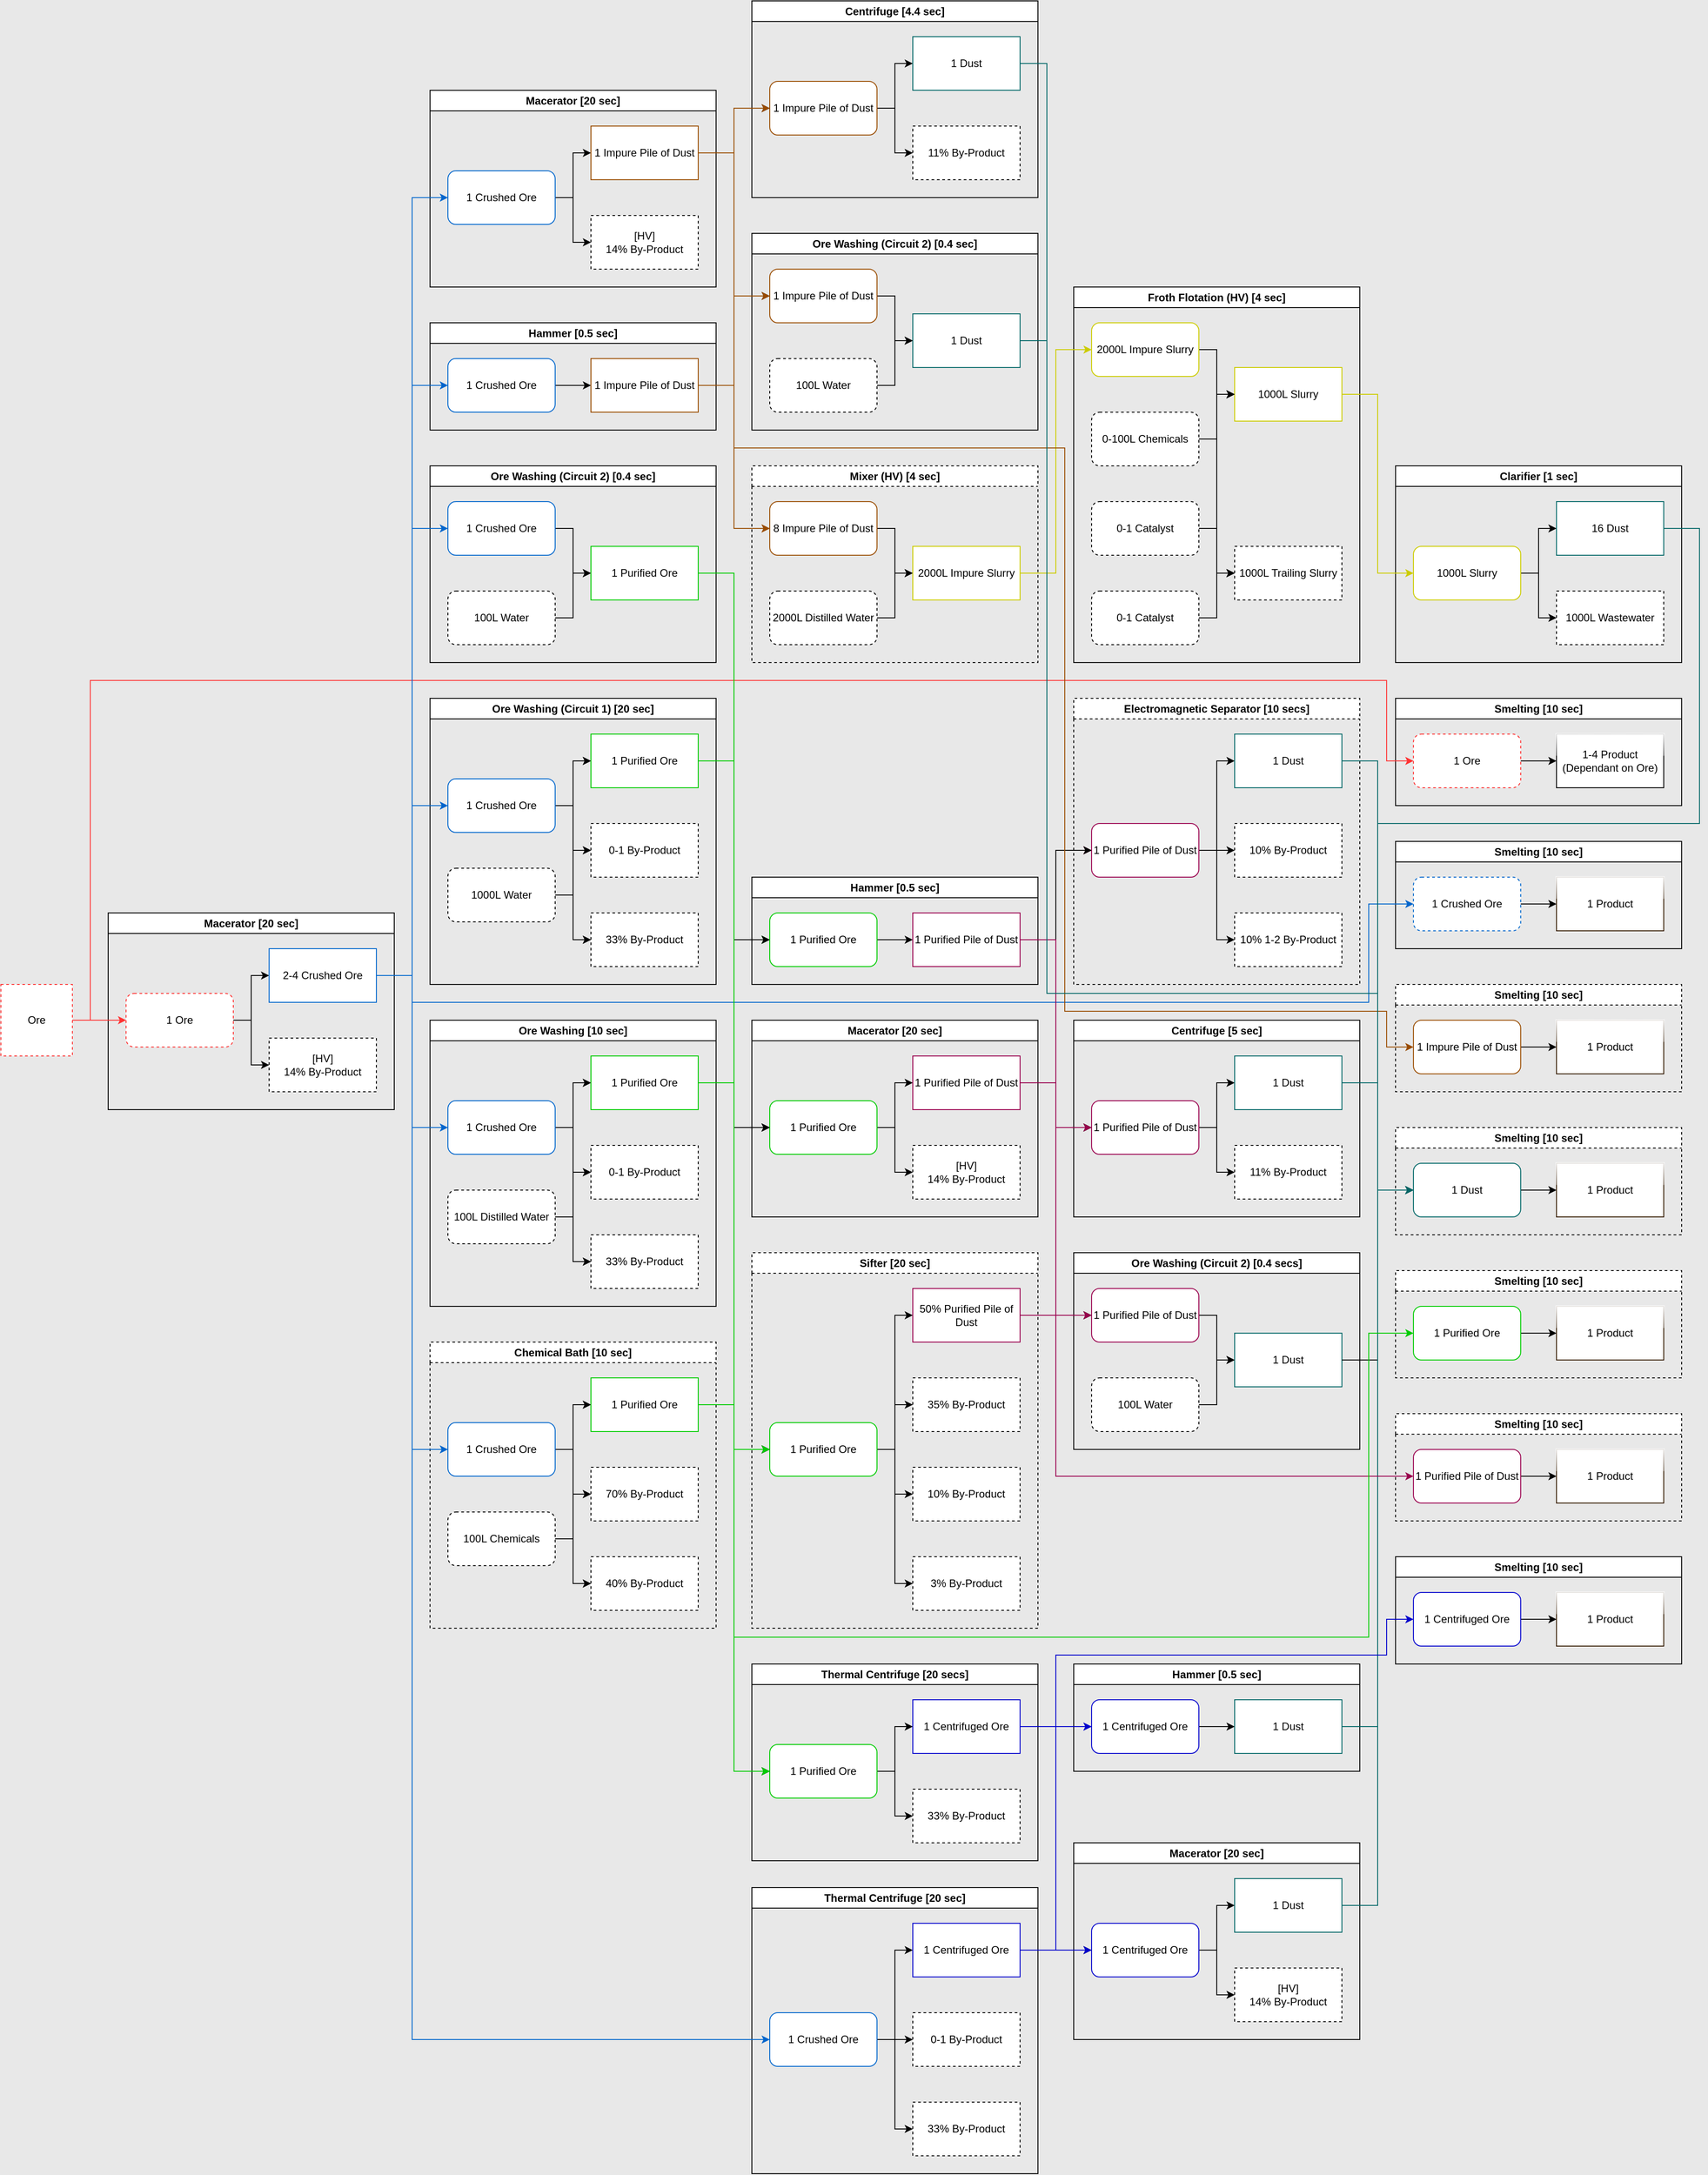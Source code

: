 <mxfile version="23.1.5" type="github">
  <diagram name="Page-1" id="wSVl3lN-EXOrtSUrc4qx">
    <mxGraphModel dx="5751" dy="3563" grid="1" gridSize="10" guides="1" tooltips="1" connect="1" arrows="1" fold="1" page="1" pageScale="1" pageWidth="827" pageHeight="1169" background="#E8E8E8" math="0" shadow="0">
      <root>
        <mxCell id="0" />
        <mxCell id="1" parent="0" />
        <mxCell id="_dYdHnB8K-xbscIP2scY-156" value="Smelting [10 sec]" style="swimlane;whiteSpace=wrap;html=1;" vertex="1" parent="1">
          <mxGeometry x="400" y="240" width="320" height="120" as="geometry" />
        </mxCell>
        <mxCell id="_dYdHnB8K-xbscIP2scY-157" style="edgeStyle=orthogonalEdgeStyle;rounded=0;orthogonalLoop=1;jettySize=auto;html=1;exitX=1;exitY=0.5;exitDx=0;exitDy=0;entryX=0;entryY=0.5;entryDx=0;entryDy=0;" edge="1" parent="_dYdHnB8K-xbscIP2scY-156" source="_dYdHnB8K-xbscIP2scY-158" target="_dYdHnB8K-xbscIP2scY-159">
          <mxGeometry relative="1" as="geometry" />
        </mxCell>
        <mxCell id="_dYdHnB8K-xbscIP2scY-158" value="1 Ore" style="rounded=1;whiteSpace=wrap;html=1;dashed=1;strokeColor=#FF3333;" vertex="1" parent="_dYdHnB8K-xbscIP2scY-156">
          <mxGeometry x="20" y="40" width="120" height="60" as="geometry" />
        </mxCell>
        <mxCell id="_dYdHnB8K-xbscIP2scY-159" value="1-4 Product&lt;br&gt;(Dependant on Ore)" style="rounded=0;whiteSpace=wrap;html=1;glass=1;" vertex="1" parent="_dYdHnB8K-xbscIP2scY-156">
          <mxGeometry x="180" y="40" width="120" height="60" as="geometry" />
        </mxCell>
        <mxCell id="_dYdHnB8K-xbscIP2scY-160" value="Macerator [20 sec]" style="swimlane;whiteSpace=wrap;html=1;" vertex="1" parent="1">
          <mxGeometry x="-1040" y="480" width="320" height="220" as="geometry" />
        </mxCell>
        <mxCell id="_dYdHnB8K-xbscIP2scY-161" style="edgeStyle=orthogonalEdgeStyle;rounded=0;orthogonalLoop=1;jettySize=auto;html=1;exitX=1;exitY=0.5;exitDx=0;exitDy=0;entryX=0;entryY=0.5;entryDx=0;entryDy=0;" edge="1" parent="_dYdHnB8K-xbscIP2scY-160" source="_dYdHnB8K-xbscIP2scY-163" target="_dYdHnB8K-xbscIP2scY-164">
          <mxGeometry relative="1" as="geometry" />
        </mxCell>
        <mxCell id="_dYdHnB8K-xbscIP2scY-162" style="edgeStyle=orthogonalEdgeStyle;rounded=0;orthogonalLoop=1;jettySize=auto;html=1;exitX=1;exitY=0.5;exitDx=0;exitDy=0;entryX=0;entryY=0.5;entryDx=0;entryDy=0;" edge="1" parent="_dYdHnB8K-xbscIP2scY-160" source="_dYdHnB8K-xbscIP2scY-163" target="_dYdHnB8K-xbscIP2scY-165">
          <mxGeometry relative="1" as="geometry" />
        </mxCell>
        <mxCell id="_dYdHnB8K-xbscIP2scY-163" value="1 Ore" style="rounded=1;whiteSpace=wrap;html=1;dashed=1;strokeColor=#FF3333;" vertex="1" parent="_dYdHnB8K-xbscIP2scY-160">
          <mxGeometry x="20" y="90" width="120" height="60" as="geometry" />
        </mxCell>
        <mxCell id="_dYdHnB8K-xbscIP2scY-164" value="2-4 Crushed Ore" style="rounded=0;whiteSpace=wrap;html=1;strokeColor=#0066CC;" vertex="1" parent="_dYdHnB8K-xbscIP2scY-160">
          <mxGeometry x="180" y="40" width="120" height="60" as="geometry" />
        </mxCell>
        <mxCell id="_dYdHnB8K-xbscIP2scY-165" value="[HV]&lt;br&gt;14% By-Product" style="rounded=0;whiteSpace=wrap;html=1;dashed=1;" vertex="1" parent="_dYdHnB8K-xbscIP2scY-160">
          <mxGeometry x="180" y="140" width="120" height="60" as="geometry" />
        </mxCell>
        <mxCell id="_dYdHnB8K-xbscIP2scY-166" value="Hammer [0.5 sec]" style="swimlane;whiteSpace=wrap;html=1;" vertex="1" parent="1">
          <mxGeometry x="-680" y="-180" width="320" height="120" as="geometry" />
        </mxCell>
        <mxCell id="_dYdHnB8K-xbscIP2scY-167" style="edgeStyle=orthogonalEdgeStyle;rounded=0;orthogonalLoop=1;jettySize=auto;html=1;exitX=1;exitY=0.5;exitDx=0;exitDy=0;entryX=0;entryY=0.5;entryDx=0;entryDy=0;" edge="1" parent="_dYdHnB8K-xbscIP2scY-166" source="_dYdHnB8K-xbscIP2scY-168" target="_dYdHnB8K-xbscIP2scY-169">
          <mxGeometry relative="1" as="geometry" />
        </mxCell>
        <mxCell id="_dYdHnB8K-xbscIP2scY-168" value="1 Crushed Ore" style="rounded=1;whiteSpace=wrap;html=1;strokeColor=#0066CC;" vertex="1" parent="_dYdHnB8K-xbscIP2scY-166">
          <mxGeometry x="20" y="40" width="120" height="60" as="geometry" />
        </mxCell>
        <mxCell id="_dYdHnB8K-xbscIP2scY-169" value="1 Impure Pile of Dust" style="rounded=0;whiteSpace=wrap;html=1;strokeColor=#994C00;" vertex="1" parent="_dYdHnB8K-xbscIP2scY-166">
          <mxGeometry x="180" y="40" width="120" height="60" as="geometry" />
        </mxCell>
        <mxCell id="_dYdHnB8K-xbscIP2scY-170" value="Macerator [20 sec]" style="swimlane;whiteSpace=wrap;html=1;startSize=23;" vertex="1" parent="1">
          <mxGeometry x="-680" y="-440" width="320" height="220" as="geometry" />
        </mxCell>
        <mxCell id="_dYdHnB8K-xbscIP2scY-171" style="edgeStyle=orthogonalEdgeStyle;rounded=0;orthogonalLoop=1;jettySize=auto;html=1;exitX=1;exitY=0.5;exitDx=0;exitDy=0;entryX=0;entryY=0.5;entryDx=0;entryDy=0;" edge="1" parent="_dYdHnB8K-xbscIP2scY-170" source="_dYdHnB8K-xbscIP2scY-173" target="_dYdHnB8K-xbscIP2scY-174">
          <mxGeometry relative="1" as="geometry" />
        </mxCell>
        <mxCell id="_dYdHnB8K-xbscIP2scY-172" style="edgeStyle=orthogonalEdgeStyle;rounded=0;orthogonalLoop=1;jettySize=auto;html=1;exitX=1;exitY=0.5;exitDx=0;exitDy=0;entryX=0;entryY=0.5;entryDx=0;entryDy=0;" edge="1" parent="_dYdHnB8K-xbscIP2scY-170" source="_dYdHnB8K-xbscIP2scY-173" target="_dYdHnB8K-xbscIP2scY-175">
          <mxGeometry relative="1" as="geometry" />
        </mxCell>
        <mxCell id="_dYdHnB8K-xbscIP2scY-173" value="1 Crushed Ore" style="rounded=1;whiteSpace=wrap;html=1;strokeColor=#0066CC;" vertex="1" parent="_dYdHnB8K-xbscIP2scY-170">
          <mxGeometry x="20" y="90" width="120" height="60" as="geometry" />
        </mxCell>
        <mxCell id="_dYdHnB8K-xbscIP2scY-174" value="1 Impure Pile of Dust" style="rounded=0;whiteSpace=wrap;html=1;strokeColor=#994C00;" vertex="1" parent="_dYdHnB8K-xbscIP2scY-170">
          <mxGeometry x="180" y="40" width="120" height="60" as="geometry" />
        </mxCell>
        <mxCell id="_dYdHnB8K-xbscIP2scY-175" value="[HV]&lt;br&gt;14% By-Product" style="rounded=0;whiteSpace=wrap;html=1;dashed=1;" vertex="1" parent="_dYdHnB8K-xbscIP2scY-170">
          <mxGeometry x="180" y="140" width="120" height="60" as="geometry" />
        </mxCell>
        <mxCell id="_dYdHnB8K-xbscIP2scY-182" value="Ore Washing (Circuit 1) [20 sec]" style="swimlane;whiteSpace=wrap;html=1;" vertex="1" parent="1">
          <mxGeometry x="-680" y="240" width="320" height="320" as="geometry" />
        </mxCell>
        <mxCell id="_dYdHnB8K-xbscIP2scY-183" style="edgeStyle=orthogonalEdgeStyle;rounded=0;orthogonalLoop=1;jettySize=auto;html=1;exitX=1;exitY=0.5;exitDx=0;exitDy=0;entryX=0;entryY=0.5;entryDx=0;entryDy=0;" edge="1" parent="_dYdHnB8K-xbscIP2scY-182" source="_dYdHnB8K-xbscIP2scY-186" target="_dYdHnB8K-xbscIP2scY-187">
          <mxGeometry relative="1" as="geometry" />
        </mxCell>
        <mxCell id="_dYdHnB8K-xbscIP2scY-184" style="edgeStyle=orthogonalEdgeStyle;rounded=0;orthogonalLoop=1;jettySize=auto;html=1;exitX=1;exitY=0.5;exitDx=0;exitDy=0;entryX=0;entryY=0.5;entryDx=0;entryDy=0;" edge="1" parent="_dYdHnB8K-xbscIP2scY-182" source="_dYdHnB8K-xbscIP2scY-186" target="_dYdHnB8K-xbscIP2scY-188">
          <mxGeometry relative="1" as="geometry" />
        </mxCell>
        <mxCell id="_dYdHnB8K-xbscIP2scY-185" style="edgeStyle=orthogonalEdgeStyle;rounded=0;orthogonalLoop=1;jettySize=auto;html=1;exitX=1;exitY=0.5;exitDx=0;exitDy=0;entryX=0;entryY=0.5;entryDx=0;entryDy=0;" edge="1" parent="_dYdHnB8K-xbscIP2scY-182" source="_dYdHnB8K-xbscIP2scY-186" target="_dYdHnB8K-xbscIP2scY-189">
          <mxGeometry relative="1" as="geometry" />
        </mxCell>
        <mxCell id="_dYdHnB8K-xbscIP2scY-186" value="1 Crushed Ore" style="rounded=1;whiteSpace=wrap;html=1;strokeColor=#0066CC;" vertex="1" parent="_dYdHnB8K-xbscIP2scY-182">
          <mxGeometry x="20" y="90" width="120" height="60" as="geometry" />
        </mxCell>
        <mxCell id="_dYdHnB8K-xbscIP2scY-187" value="1 Purified Ore" style="rounded=0;whiteSpace=wrap;html=1;strokeColor=#00CC00;" vertex="1" parent="_dYdHnB8K-xbscIP2scY-182">
          <mxGeometry x="180" y="40" width="120" height="60" as="geometry" />
        </mxCell>
        <mxCell id="_dYdHnB8K-xbscIP2scY-188" value="0-1 By-Product" style="rounded=0;whiteSpace=wrap;html=1;dashed=1;" vertex="1" parent="_dYdHnB8K-xbscIP2scY-182">
          <mxGeometry x="180" y="140" width="120" height="60" as="geometry" />
        </mxCell>
        <mxCell id="_dYdHnB8K-xbscIP2scY-189" value="33% By-Product" style="rounded=0;whiteSpace=wrap;html=1;dashed=1;" vertex="1" parent="_dYdHnB8K-xbscIP2scY-182">
          <mxGeometry x="180" y="240" width="120" height="60" as="geometry" />
        </mxCell>
        <mxCell id="_dYdHnB8K-xbscIP2scY-190" style="edgeStyle=orthogonalEdgeStyle;rounded=0;orthogonalLoop=1;jettySize=auto;html=1;exitX=1;exitY=0.5;exitDx=0;exitDy=0;entryX=0;entryY=0.5;entryDx=0;entryDy=0;" edge="1" parent="_dYdHnB8K-xbscIP2scY-182" source="_dYdHnB8K-xbscIP2scY-193" target="_dYdHnB8K-xbscIP2scY-187">
          <mxGeometry relative="1" as="geometry" />
        </mxCell>
        <mxCell id="_dYdHnB8K-xbscIP2scY-191" style="edgeStyle=orthogonalEdgeStyle;rounded=0;orthogonalLoop=1;jettySize=auto;html=1;exitX=1;exitY=0.5;exitDx=0;exitDy=0;entryX=0;entryY=0.5;entryDx=0;entryDy=0;" edge="1" parent="_dYdHnB8K-xbscIP2scY-182" source="_dYdHnB8K-xbscIP2scY-193" target="_dYdHnB8K-xbscIP2scY-188">
          <mxGeometry relative="1" as="geometry" />
        </mxCell>
        <mxCell id="_dYdHnB8K-xbscIP2scY-192" style="edgeStyle=orthogonalEdgeStyle;rounded=0;orthogonalLoop=1;jettySize=auto;html=1;exitX=1;exitY=0.5;exitDx=0;exitDy=0;entryX=0;entryY=0.5;entryDx=0;entryDy=0;" edge="1" parent="_dYdHnB8K-xbscIP2scY-182" source="_dYdHnB8K-xbscIP2scY-193" target="_dYdHnB8K-xbscIP2scY-189">
          <mxGeometry relative="1" as="geometry" />
        </mxCell>
        <mxCell id="_dYdHnB8K-xbscIP2scY-193" value="1000L Water" style="rounded=1;whiteSpace=wrap;html=1;dashed=1;" vertex="1" parent="_dYdHnB8K-xbscIP2scY-182">
          <mxGeometry x="20" y="190" width="120" height="60" as="geometry" />
        </mxCell>
        <mxCell id="_dYdHnB8K-xbscIP2scY-194" value="Ore Washing [10 sec]" style="swimlane;whiteSpace=wrap;html=1;" vertex="1" parent="1">
          <mxGeometry x="-680" y="600" width="320" height="320" as="geometry" />
        </mxCell>
        <mxCell id="_dYdHnB8K-xbscIP2scY-195" style="edgeStyle=orthogonalEdgeStyle;rounded=0;orthogonalLoop=1;jettySize=auto;html=1;exitX=1;exitY=0.5;exitDx=0;exitDy=0;entryX=0;entryY=0.5;entryDx=0;entryDy=0;" edge="1" parent="_dYdHnB8K-xbscIP2scY-194" source="_dYdHnB8K-xbscIP2scY-198" target="_dYdHnB8K-xbscIP2scY-199">
          <mxGeometry relative="1" as="geometry" />
        </mxCell>
        <mxCell id="_dYdHnB8K-xbscIP2scY-196" style="edgeStyle=orthogonalEdgeStyle;rounded=0;orthogonalLoop=1;jettySize=auto;html=1;exitX=1;exitY=0.5;exitDx=0;exitDy=0;entryX=0;entryY=0.5;entryDx=0;entryDy=0;" edge="1" parent="_dYdHnB8K-xbscIP2scY-194" source="_dYdHnB8K-xbscIP2scY-198" target="_dYdHnB8K-xbscIP2scY-200">
          <mxGeometry relative="1" as="geometry" />
        </mxCell>
        <mxCell id="_dYdHnB8K-xbscIP2scY-197" style="edgeStyle=orthogonalEdgeStyle;rounded=0;orthogonalLoop=1;jettySize=auto;html=1;exitX=1;exitY=0.5;exitDx=0;exitDy=0;entryX=0;entryY=0.5;entryDx=0;entryDy=0;" edge="1" parent="_dYdHnB8K-xbscIP2scY-194" source="_dYdHnB8K-xbscIP2scY-198" target="_dYdHnB8K-xbscIP2scY-201">
          <mxGeometry relative="1" as="geometry" />
        </mxCell>
        <mxCell id="_dYdHnB8K-xbscIP2scY-198" value="1 Crushed Ore" style="rounded=1;whiteSpace=wrap;html=1;strokeColor=#0066CC;" vertex="1" parent="_dYdHnB8K-xbscIP2scY-194">
          <mxGeometry x="20" y="90" width="120" height="60" as="geometry" />
        </mxCell>
        <mxCell id="_dYdHnB8K-xbscIP2scY-199" value="1 Purified Ore" style="rounded=0;whiteSpace=wrap;html=1;strokeColor=#00CC00;" vertex="1" parent="_dYdHnB8K-xbscIP2scY-194">
          <mxGeometry x="180" y="40" width="120" height="60" as="geometry" />
        </mxCell>
        <mxCell id="_dYdHnB8K-xbscIP2scY-200" value="0-1 By-Product" style="rounded=0;whiteSpace=wrap;html=1;dashed=1;" vertex="1" parent="_dYdHnB8K-xbscIP2scY-194">
          <mxGeometry x="180" y="140" width="120" height="60" as="geometry" />
        </mxCell>
        <mxCell id="_dYdHnB8K-xbscIP2scY-201" value="33% By-Product" style="rounded=0;whiteSpace=wrap;html=1;dashed=1;" vertex="1" parent="_dYdHnB8K-xbscIP2scY-194">
          <mxGeometry x="180" y="240" width="120" height="60" as="geometry" />
        </mxCell>
        <mxCell id="_dYdHnB8K-xbscIP2scY-202" style="edgeStyle=orthogonalEdgeStyle;rounded=0;orthogonalLoop=1;jettySize=auto;html=1;exitX=1;exitY=0.5;exitDx=0;exitDy=0;entryX=0;entryY=0.5;entryDx=0;entryDy=0;" edge="1" parent="_dYdHnB8K-xbscIP2scY-194" source="_dYdHnB8K-xbscIP2scY-205" target="_dYdHnB8K-xbscIP2scY-199">
          <mxGeometry relative="1" as="geometry" />
        </mxCell>
        <mxCell id="_dYdHnB8K-xbscIP2scY-203" style="edgeStyle=orthogonalEdgeStyle;rounded=0;orthogonalLoop=1;jettySize=auto;html=1;exitX=1;exitY=0.5;exitDx=0;exitDy=0;entryX=0;entryY=0.5;entryDx=0;entryDy=0;" edge="1" parent="_dYdHnB8K-xbscIP2scY-194" source="_dYdHnB8K-xbscIP2scY-205" target="_dYdHnB8K-xbscIP2scY-200">
          <mxGeometry relative="1" as="geometry" />
        </mxCell>
        <mxCell id="_dYdHnB8K-xbscIP2scY-204" style="edgeStyle=orthogonalEdgeStyle;rounded=0;orthogonalLoop=1;jettySize=auto;html=1;exitX=1;exitY=0.5;exitDx=0;exitDy=0;entryX=0;entryY=0.5;entryDx=0;entryDy=0;" edge="1" parent="_dYdHnB8K-xbscIP2scY-194" source="_dYdHnB8K-xbscIP2scY-205" target="_dYdHnB8K-xbscIP2scY-201">
          <mxGeometry relative="1" as="geometry" />
        </mxCell>
        <mxCell id="_dYdHnB8K-xbscIP2scY-205" value="100L Distilled Water" style="rounded=1;whiteSpace=wrap;html=1;dashed=1;" vertex="1" parent="_dYdHnB8K-xbscIP2scY-194">
          <mxGeometry x="20" y="190" width="120" height="60" as="geometry" />
        </mxCell>
        <mxCell id="_dYdHnB8K-xbscIP2scY-216" value="Chemical Bath [10 sec]" style="swimlane;whiteSpace=wrap;html=1;dashed=1;" vertex="1" parent="1">
          <mxGeometry x="-680" y="960" width="320" height="320" as="geometry" />
        </mxCell>
        <mxCell id="_dYdHnB8K-xbscIP2scY-217" style="edgeStyle=orthogonalEdgeStyle;rounded=0;orthogonalLoop=1;jettySize=auto;html=1;exitX=1;exitY=0.5;exitDx=0;exitDy=0;entryX=0;entryY=0.5;entryDx=0;entryDy=0;" edge="1" parent="_dYdHnB8K-xbscIP2scY-216" source="_dYdHnB8K-xbscIP2scY-220" target="_dYdHnB8K-xbscIP2scY-221">
          <mxGeometry relative="1" as="geometry" />
        </mxCell>
        <mxCell id="_dYdHnB8K-xbscIP2scY-218" style="edgeStyle=orthogonalEdgeStyle;rounded=0;orthogonalLoop=1;jettySize=auto;html=1;exitX=1;exitY=0.5;exitDx=0;exitDy=0;entryX=0;entryY=0.5;entryDx=0;entryDy=0;" edge="1" parent="_dYdHnB8K-xbscIP2scY-216" source="_dYdHnB8K-xbscIP2scY-220" target="_dYdHnB8K-xbscIP2scY-222">
          <mxGeometry relative="1" as="geometry" />
        </mxCell>
        <mxCell id="_dYdHnB8K-xbscIP2scY-219" style="edgeStyle=orthogonalEdgeStyle;rounded=0;orthogonalLoop=1;jettySize=auto;html=1;exitX=1;exitY=0.5;exitDx=0;exitDy=0;entryX=0;entryY=0.5;entryDx=0;entryDy=0;" edge="1" parent="_dYdHnB8K-xbscIP2scY-216" source="_dYdHnB8K-xbscIP2scY-220" target="_dYdHnB8K-xbscIP2scY-223">
          <mxGeometry relative="1" as="geometry" />
        </mxCell>
        <mxCell id="_dYdHnB8K-xbscIP2scY-220" value="1 Crushed Ore" style="rounded=1;whiteSpace=wrap;html=1;strokeColor=#0066CC;" vertex="1" parent="_dYdHnB8K-xbscIP2scY-216">
          <mxGeometry x="20" y="90" width="120" height="60" as="geometry" />
        </mxCell>
        <mxCell id="_dYdHnB8K-xbscIP2scY-221" value="1 Purified Ore" style="rounded=0;whiteSpace=wrap;html=1;strokeColor=#00CC00;" vertex="1" parent="_dYdHnB8K-xbscIP2scY-216">
          <mxGeometry x="180" y="40" width="120" height="60" as="geometry" />
        </mxCell>
        <mxCell id="_dYdHnB8K-xbscIP2scY-222" value="70% By-Product" style="rounded=0;whiteSpace=wrap;html=1;dashed=1;" vertex="1" parent="_dYdHnB8K-xbscIP2scY-216">
          <mxGeometry x="180" y="140" width="120" height="60" as="geometry" />
        </mxCell>
        <mxCell id="_dYdHnB8K-xbscIP2scY-223" value="40% By-Product" style="rounded=0;whiteSpace=wrap;html=1;dashed=1;" vertex="1" parent="_dYdHnB8K-xbscIP2scY-216">
          <mxGeometry x="180" y="240" width="120" height="60" as="geometry" />
        </mxCell>
        <mxCell id="_dYdHnB8K-xbscIP2scY-224" style="edgeStyle=orthogonalEdgeStyle;rounded=0;orthogonalLoop=1;jettySize=auto;html=1;exitX=1;exitY=0.5;exitDx=0;exitDy=0;entryX=0;entryY=0.5;entryDx=0;entryDy=0;" edge="1" parent="_dYdHnB8K-xbscIP2scY-216" source="_dYdHnB8K-xbscIP2scY-227" target="_dYdHnB8K-xbscIP2scY-221">
          <mxGeometry relative="1" as="geometry" />
        </mxCell>
        <mxCell id="_dYdHnB8K-xbscIP2scY-225" style="edgeStyle=orthogonalEdgeStyle;rounded=0;orthogonalLoop=1;jettySize=auto;html=1;exitX=1;exitY=0.5;exitDx=0;exitDy=0;entryX=0;entryY=0.5;entryDx=0;entryDy=0;" edge="1" parent="_dYdHnB8K-xbscIP2scY-216" source="_dYdHnB8K-xbscIP2scY-227" target="_dYdHnB8K-xbscIP2scY-222">
          <mxGeometry relative="1" as="geometry" />
        </mxCell>
        <mxCell id="_dYdHnB8K-xbscIP2scY-226" style="edgeStyle=orthogonalEdgeStyle;rounded=0;orthogonalLoop=1;jettySize=auto;html=1;exitX=1;exitY=0.5;exitDx=0;exitDy=0;entryX=0;entryY=0.5;entryDx=0;entryDy=0;" edge="1" parent="_dYdHnB8K-xbscIP2scY-216" source="_dYdHnB8K-xbscIP2scY-227" target="_dYdHnB8K-xbscIP2scY-223">
          <mxGeometry relative="1" as="geometry" />
        </mxCell>
        <mxCell id="_dYdHnB8K-xbscIP2scY-227" value="100L Chemicals" style="rounded=1;whiteSpace=wrap;html=1;dashed=1;" vertex="1" parent="_dYdHnB8K-xbscIP2scY-216">
          <mxGeometry x="20" y="190" width="120" height="60" as="geometry" />
        </mxCell>
        <mxCell id="_dYdHnB8K-xbscIP2scY-228" value="Thermal Centrifuge [20 sec]" style="swimlane;whiteSpace=wrap;html=1;" vertex="1" parent="1">
          <mxGeometry x="-320" y="1570" width="320" height="320" as="geometry" />
        </mxCell>
        <mxCell id="_dYdHnB8K-xbscIP2scY-229" style="edgeStyle=orthogonalEdgeStyle;rounded=0;orthogonalLoop=1;jettySize=auto;html=1;exitX=1;exitY=0.5;exitDx=0;exitDy=0;entryX=0;entryY=0.5;entryDx=0;entryDy=0;" edge="1" parent="_dYdHnB8K-xbscIP2scY-228" source="_dYdHnB8K-xbscIP2scY-232" target="_dYdHnB8K-xbscIP2scY-233">
          <mxGeometry relative="1" as="geometry" />
        </mxCell>
        <mxCell id="_dYdHnB8K-xbscIP2scY-230" style="edgeStyle=orthogonalEdgeStyle;rounded=0;orthogonalLoop=1;jettySize=auto;html=1;exitX=1;exitY=0.5;exitDx=0;exitDy=0;entryX=0;entryY=0.5;entryDx=0;entryDy=0;" edge="1" parent="_dYdHnB8K-xbscIP2scY-228" source="_dYdHnB8K-xbscIP2scY-232" target="_dYdHnB8K-xbscIP2scY-234">
          <mxGeometry relative="1" as="geometry" />
        </mxCell>
        <mxCell id="_dYdHnB8K-xbscIP2scY-231" style="edgeStyle=orthogonalEdgeStyle;rounded=0;orthogonalLoop=1;jettySize=auto;html=1;exitX=1;exitY=0.5;exitDx=0;exitDy=0;entryX=0;entryY=0.5;entryDx=0;entryDy=0;" edge="1" parent="_dYdHnB8K-xbscIP2scY-228" source="_dYdHnB8K-xbscIP2scY-232" target="_dYdHnB8K-xbscIP2scY-235">
          <mxGeometry relative="1" as="geometry" />
        </mxCell>
        <mxCell id="_dYdHnB8K-xbscIP2scY-232" value="1 Crushed Ore" style="rounded=1;whiteSpace=wrap;html=1;strokeColor=#0066CC;" vertex="1" parent="_dYdHnB8K-xbscIP2scY-228">
          <mxGeometry x="20" y="140" width="120" height="60" as="geometry" />
        </mxCell>
        <mxCell id="_dYdHnB8K-xbscIP2scY-233" value="1 Centrifuged Ore" style="rounded=0;whiteSpace=wrap;html=1;strokeColor=#0000CC;" vertex="1" parent="_dYdHnB8K-xbscIP2scY-228">
          <mxGeometry x="180" y="40" width="120" height="60" as="geometry" />
        </mxCell>
        <mxCell id="_dYdHnB8K-xbscIP2scY-234" value="0-1 By-Product" style="rounded=0;whiteSpace=wrap;html=1;dashed=1;" vertex="1" parent="_dYdHnB8K-xbscIP2scY-228">
          <mxGeometry x="180" y="140" width="120" height="60" as="geometry" />
        </mxCell>
        <mxCell id="_dYdHnB8K-xbscIP2scY-235" value="33% By-Product" style="rounded=0;whiteSpace=wrap;html=1;dashed=1;" vertex="1" parent="_dYdHnB8K-xbscIP2scY-228">
          <mxGeometry x="180" y="240" width="120" height="60" as="geometry" />
        </mxCell>
        <mxCell id="_dYdHnB8K-xbscIP2scY-236" value="Smelting [10 sec]" style="swimlane;whiteSpace=wrap;html=1;dashed=1;" vertex="1" parent="1">
          <mxGeometry x="400" y="880" width="320" height="120" as="geometry" />
        </mxCell>
        <mxCell id="_dYdHnB8K-xbscIP2scY-237" style="edgeStyle=orthogonalEdgeStyle;rounded=0;orthogonalLoop=1;jettySize=auto;html=1;exitX=1;exitY=0.5;exitDx=0;exitDy=0;entryX=0;entryY=0.5;entryDx=0;entryDy=0;" edge="1" parent="_dYdHnB8K-xbscIP2scY-236" source="_dYdHnB8K-xbscIP2scY-238" target="_dYdHnB8K-xbscIP2scY-239">
          <mxGeometry relative="1" as="geometry" />
        </mxCell>
        <mxCell id="_dYdHnB8K-xbscIP2scY-238" value="1 Purified Ore" style="rounded=1;whiteSpace=wrap;html=1;strokeColor=#00CC00;" vertex="1" parent="_dYdHnB8K-xbscIP2scY-236">
          <mxGeometry x="20" y="40" width="120" height="60" as="geometry" />
        </mxCell>
        <mxCell id="_dYdHnB8K-xbscIP2scY-239" value="1 Product" style="rounded=0;whiteSpace=wrap;html=1;glass=1;strokeColor=#331A00;" vertex="1" parent="_dYdHnB8K-xbscIP2scY-236">
          <mxGeometry x="180" y="40" width="120" height="60" as="geometry" />
        </mxCell>
        <mxCell id="_dYdHnB8K-xbscIP2scY-244" value="Macerator [20 sec]" style="swimlane;whiteSpace=wrap;html=1;startSize=23;" vertex="1" parent="1">
          <mxGeometry x="-320" y="600" width="320" height="220" as="geometry" />
        </mxCell>
        <mxCell id="_dYdHnB8K-xbscIP2scY-245" style="edgeStyle=orthogonalEdgeStyle;rounded=0;orthogonalLoop=1;jettySize=auto;html=1;exitX=1;exitY=0.5;exitDx=0;exitDy=0;entryX=0;entryY=0.5;entryDx=0;entryDy=0;" edge="1" parent="_dYdHnB8K-xbscIP2scY-244" source="_dYdHnB8K-xbscIP2scY-247" target="_dYdHnB8K-xbscIP2scY-248">
          <mxGeometry relative="1" as="geometry" />
        </mxCell>
        <mxCell id="_dYdHnB8K-xbscIP2scY-246" style="edgeStyle=orthogonalEdgeStyle;rounded=0;orthogonalLoop=1;jettySize=auto;html=1;exitX=1;exitY=0.5;exitDx=0;exitDy=0;entryX=0;entryY=0.5;entryDx=0;entryDy=0;" edge="1" parent="_dYdHnB8K-xbscIP2scY-244" source="_dYdHnB8K-xbscIP2scY-247" target="_dYdHnB8K-xbscIP2scY-249">
          <mxGeometry relative="1" as="geometry" />
        </mxCell>
        <mxCell id="_dYdHnB8K-xbscIP2scY-247" value="1 Purified Ore" style="rounded=1;whiteSpace=wrap;html=1;strokeColor=#00CC00;" vertex="1" parent="_dYdHnB8K-xbscIP2scY-244">
          <mxGeometry x="20" y="90" width="120" height="60" as="geometry" />
        </mxCell>
        <mxCell id="_dYdHnB8K-xbscIP2scY-248" value="1 Purified Pile of Dust" style="rounded=0;whiteSpace=wrap;html=1;strokeColor=#99004D;" vertex="1" parent="_dYdHnB8K-xbscIP2scY-244">
          <mxGeometry x="180" y="40" width="120" height="60" as="geometry" />
        </mxCell>
        <mxCell id="_dYdHnB8K-xbscIP2scY-249" value="[HV]&lt;br&gt;14% By-Product" style="rounded=0;whiteSpace=wrap;html=1;dashed=1;" vertex="1" parent="_dYdHnB8K-xbscIP2scY-244">
          <mxGeometry x="180" y="140" width="120" height="60" as="geometry" />
        </mxCell>
        <mxCell id="_dYdHnB8K-xbscIP2scY-260" value="Sifter [20 sec]" style="swimlane;whiteSpace=wrap;html=1;dashed=1;" vertex="1" parent="1">
          <mxGeometry x="-320" y="860" width="320" height="420" as="geometry" />
        </mxCell>
        <mxCell id="_dYdHnB8K-xbscIP2scY-261" style="edgeStyle=orthogonalEdgeStyle;rounded=0;orthogonalLoop=1;jettySize=auto;html=1;exitX=1;exitY=0.5;exitDx=0;exitDy=0;entryX=0;entryY=0.5;entryDx=0;entryDy=0;" edge="1" parent="_dYdHnB8K-xbscIP2scY-260" source="_dYdHnB8K-xbscIP2scY-265" target="_dYdHnB8K-xbscIP2scY-266">
          <mxGeometry relative="1" as="geometry" />
        </mxCell>
        <mxCell id="_dYdHnB8K-xbscIP2scY-262" style="edgeStyle=orthogonalEdgeStyle;rounded=0;orthogonalLoop=1;jettySize=auto;html=1;exitX=1;exitY=0.5;exitDx=0;exitDy=0;entryX=0;entryY=0.5;entryDx=0;entryDy=0;" edge="1" parent="_dYdHnB8K-xbscIP2scY-260" source="_dYdHnB8K-xbscIP2scY-265" target="_dYdHnB8K-xbscIP2scY-267">
          <mxGeometry relative="1" as="geometry" />
        </mxCell>
        <mxCell id="_dYdHnB8K-xbscIP2scY-263" style="edgeStyle=orthogonalEdgeStyle;rounded=0;orthogonalLoop=1;jettySize=auto;html=1;exitX=1;exitY=0.5;exitDx=0;exitDy=0;entryX=0;entryY=0.5;entryDx=0;entryDy=0;" edge="1" parent="_dYdHnB8K-xbscIP2scY-260" source="_dYdHnB8K-xbscIP2scY-265" target="_dYdHnB8K-xbscIP2scY-268">
          <mxGeometry relative="1" as="geometry" />
        </mxCell>
        <mxCell id="_dYdHnB8K-xbscIP2scY-264" style="edgeStyle=orthogonalEdgeStyle;rounded=0;orthogonalLoop=1;jettySize=auto;html=1;exitX=1;exitY=0.5;exitDx=0;exitDy=0;entryX=0;entryY=0.5;entryDx=0;entryDy=0;" edge="1" parent="_dYdHnB8K-xbscIP2scY-260" source="_dYdHnB8K-xbscIP2scY-265" target="_dYdHnB8K-xbscIP2scY-269">
          <mxGeometry relative="1" as="geometry" />
        </mxCell>
        <mxCell id="_dYdHnB8K-xbscIP2scY-265" value="1 Purified Ore" style="rounded=1;whiteSpace=wrap;html=1;strokeColor=#00CC00;" vertex="1" parent="_dYdHnB8K-xbscIP2scY-260">
          <mxGeometry x="20" y="190" width="120" height="60" as="geometry" />
        </mxCell>
        <mxCell id="_dYdHnB8K-xbscIP2scY-266" value="50% Purified Pile of Dust" style="rounded=0;whiteSpace=wrap;html=1;strokeColor=#99004D;" vertex="1" parent="_dYdHnB8K-xbscIP2scY-260">
          <mxGeometry x="180" y="40" width="120" height="60" as="geometry" />
        </mxCell>
        <mxCell id="_dYdHnB8K-xbscIP2scY-267" value="35% By-Product" style="rounded=0;whiteSpace=wrap;html=1;dashed=1;" vertex="1" parent="_dYdHnB8K-xbscIP2scY-260">
          <mxGeometry x="180" y="140" width="120" height="60" as="geometry" />
        </mxCell>
        <mxCell id="_dYdHnB8K-xbscIP2scY-268" value="10% By-Product" style="rounded=0;whiteSpace=wrap;html=1;dashed=1;" vertex="1" parent="_dYdHnB8K-xbscIP2scY-260">
          <mxGeometry x="180" y="240" width="120" height="60" as="geometry" />
        </mxCell>
        <mxCell id="_dYdHnB8K-xbscIP2scY-269" value="3% By-Product" style="rounded=0;whiteSpace=wrap;html=1;dashed=1;" vertex="1" parent="_dYdHnB8K-xbscIP2scY-260">
          <mxGeometry x="180" y="340" width="120" height="60" as="geometry" />
        </mxCell>
        <mxCell id="_dYdHnB8K-xbscIP2scY-270" value="Thermal Centrifuge [20 secs]" style="swimlane;whiteSpace=wrap;html=1;" vertex="1" parent="1">
          <mxGeometry x="-320" y="1320" width="320" height="220" as="geometry" />
        </mxCell>
        <mxCell id="_dYdHnB8K-xbscIP2scY-271" style="edgeStyle=orthogonalEdgeStyle;rounded=0;orthogonalLoop=1;jettySize=auto;html=1;exitX=1;exitY=0.5;exitDx=0;exitDy=0;entryX=0;entryY=0.5;entryDx=0;entryDy=0;" edge="1" parent="_dYdHnB8K-xbscIP2scY-270" source="_dYdHnB8K-xbscIP2scY-273" target="_dYdHnB8K-xbscIP2scY-274">
          <mxGeometry relative="1" as="geometry" />
        </mxCell>
        <mxCell id="_dYdHnB8K-xbscIP2scY-272" style="edgeStyle=orthogonalEdgeStyle;rounded=0;orthogonalLoop=1;jettySize=auto;html=1;exitX=1;exitY=0.5;exitDx=0;exitDy=0;entryX=0;entryY=0.5;entryDx=0;entryDy=0;" edge="1" parent="_dYdHnB8K-xbscIP2scY-270" source="_dYdHnB8K-xbscIP2scY-273" target="_dYdHnB8K-xbscIP2scY-275">
          <mxGeometry relative="1" as="geometry" />
        </mxCell>
        <mxCell id="_dYdHnB8K-xbscIP2scY-273" value="1 Purified Ore" style="rounded=1;whiteSpace=wrap;html=1;strokeColor=#00CC00;" vertex="1" parent="_dYdHnB8K-xbscIP2scY-270">
          <mxGeometry x="20" y="90" width="120" height="60" as="geometry" />
        </mxCell>
        <mxCell id="_dYdHnB8K-xbscIP2scY-274" value="1 Centrifuged Ore" style="rounded=0;whiteSpace=wrap;html=1;strokeColor=#0000CC;" vertex="1" parent="_dYdHnB8K-xbscIP2scY-270">
          <mxGeometry x="180" y="40" width="120" height="60" as="geometry" />
        </mxCell>
        <mxCell id="_dYdHnB8K-xbscIP2scY-275" value="33% By-Product" style="rounded=0;whiteSpace=wrap;html=1;dashed=1;" vertex="1" parent="_dYdHnB8K-xbscIP2scY-270">
          <mxGeometry x="180" y="140" width="120" height="60" as="geometry" />
        </mxCell>
        <mxCell id="_dYdHnB8K-xbscIP2scY-276" value="Smelting [10 sec]" style="swimlane;whiteSpace=wrap;html=1;" vertex="1" parent="1">
          <mxGeometry x="400" y="1200" width="320" height="120" as="geometry" />
        </mxCell>
        <mxCell id="_dYdHnB8K-xbscIP2scY-277" style="edgeStyle=orthogonalEdgeStyle;rounded=0;orthogonalLoop=1;jettySize=auto;html=1;exitX=1;exitY=0.5;exitDx=0;exitDy=0;entryX=0;entryY=0.5;entryDx=0;entryDy=0;" edge="1" parent="_dYdHnB8K-xbscIP2scY-276" source="_dYdHnB8K-xbscIP2scY-278" target="_dYdHnB8K-xbscIP2scY-279">
          <mxGeometry relative="1" as="geometry" />
        </mxCell>
        <mxCell id="_dYdHnB8K-xbscIP2scY-278" value="1 Centrifuged Ore" style="rounded=1;whiteSpace=wrap;html=1;strokeColor=#0000CC;" vertex="1" parent="_dYdHnB8K-xbscIP2scY-276">
          <mxGeometry x="20" y="40" width="120" height="60" as="geometry" />
        </mxCell>
        <mxCell id="_dYdHnB8K-xbscIP2scY-279" value="1 Product" style="rounded=0;whiteSpace=wrap;html=1;glass=1;strokeColor=#331A00;" vertex="1" parent="_dYdHnB8K-xbscIP2scY-276">
          <mxGeometry x="180" y="40" width="120" height="60" as="geometry" />
        </mxCell>
        <mxCell id="_dYdHnB8K-xbscIP2scY-280" value="Hammer [0.5 sec]" style="swimlane;whiteSpace=wrap;html=1;" vertex="1" parent="1">
          <mxGeometry x="40" y="1320" width="320" height="120" as="geometry" />
        </mxCell>
        <mxCell id="_dYdHnB8K-xbscIP2scY-281" style="edgeStyle=orthogonalEdgeStyle;rounded=0;orthogonalLoop=1;jettySize=auto;html=1;exitX=1;exitY=0.5;exitDx=0;exitDy=0;entryX=0;entryY=0.5;entryDx=0;entryDy=0;" edge="1" parent="_dYdHnB8K-xbscIP2scY-280" source="_dYdHnB8K-xbscIP2scY-282" target="_dYdHnB8K-xbscIP2scY-283">
          <mxGeometry relative="1" as="geometry" />
        </mxCell>
        <mxCell id="_dYdHnB8K-xbscIP2scY-282" value="1 Centrifuged Ore" style="rounded=1;whiteSpace=wrap;html=1;strokeColor=#0000CC;" vertex="1" parent="_dYdHnB8K-xbscIP2scY-280">
          <mxGeometry x="20" y="40" width="120" height="60" as="geometry" />
        </mxCell>
        <mxCell id="_dYdHnB8K-xbscIP2scY-283" value="1 Dust" style="rounded=0;whiteSpace=wrap;html=1;strokeColor=#006666;" vertex="1" parent="_dYdHnB8K-xbscIP2scY-280">
          <mxGeometry x="180" y="40" width="120" height="60" as="geometry" />
        </mxCell>
        <mxCell id="_dYdHnB8K-xbscIP2scY-284" value="Macerator [20 sec]" style="swimlane;whiteSpace=wrap;html=1;" vertex="1" parent="1">
          <mxGeometry x="40" y="1520" width="320" height="220" as="geometry" />
        </mxCell>
        <mxCell id="_dYdHnB8K-xbscIP2scY-285" style="edgeStyle=orthogonalEdgeStyle;rounded=0;orthogonalLoop=1;jettySize=auto;html=1;exitX=1;exitY=0.5;exitDx=0;exitDy=0;entryX=0;entryY=0.5;entryDx=0;entryDy=0;" edge="1" parent="_dYdHnB8K-xbscIP2scY-284" source="_dYdHnB8K-xbscIP2scY-287" target="_dYdHnB8K-xbscIP2scY-288">
          <mxGeometry relative="1" as="geometry" />
        </mxCell>
        <mxCell id="_dYdHnB8K-xbscIP2scY-286" style="edgeStyle=orthogonalEdgeStyle;rounded=0;orthogonalLoop=1;jettySize=auto;html=1;exitX=1;exitY=0.5;exitDx=0;exitDy=0;entryX=0;entryY=0.5;entryDx=0;entryDy=0;" edge="1" parent="_dYdHnB8K-xbscIP2scY-284" source="_dYdHnB8K-xbscIP2scY-287" target="_dYdHnB8K-xbscIP2scY-289">
          <mxGeometry relative="1" as="geometry" />
        </mxCell>
        <mxCell id="_dYdHnB8K-xbscIP2scY-287" value="1 Centrifuged Ore" style="rounded=1;whiteSpace=wrap;html=1;strokeColor=#0000CC;" vertex="1" parent="_dYdHnB8K-xbscIP2scY-284">
          <mxGeometry x="20" y="90" width="120" height="60" as="geometry" />
        </mxCell>
        <mxCell id="_dYdHnB8K-xbscIP2scY-288" value="1 Dust" style="rounded=0;whiteSpace=wrap;html=1;strokeColor=#006666;" vertex="1" parent="_dYdHnB8K-xbscIP2scY-284">
          <mxGeometry x="180" y="40" width="120" height="60" as="geometry" />
        </mxCell>
        <mxCell id="_dYdHnB8K-xbscIP2scY-289" value="[HV]&lt;br&gt;14% By-Product" style="rounded=0;whiteSpace=wrap;html=1;dashed=1;" vertex="1" parent="_dYdHnB8K-xbscIP2scY-284">
          <mxGeometry x="180" y="140" width="120" height="60" as="geometry" />
        </mxCell>
        <mxCell id="_dYdHnB8K-xbscIP2scY-290" value="Smelting [10 sec]" style="swimlane;whiteSpace=wrap;html=1;dashed=1;" vertex="1" parent="1">
          <mxGeometry x="400" y="1040" width="320" height="120" as="geometry" />
        </mxCell>
        <mxCell id="_dYdHnB8K-xbscIP2scY-291" style="edgeStyle=orthogonalEdgeStyle;rounded=0;orthogonalLoop=1;jettySize=auto;html=1;exitX=1;exitY=0.5;exitDx=0;exitDy=0;entryX=0;entryY=0.5;entryDx=0;entryDy=0;" edge="1" parent="_dYdHnB8K-xbscIP2scY-290" source="_dYdHnB8K-xbscIP2scY-292" target="_dYdHnB8K-xbscIP2scY-293">
          <mxGeometry relative="1" as="geometry" />
        </mxCell>
        <mxCell id="_dYdHnB8K-xbscIP2scY-292" value="1 Purified Pile of Dust" style="rounded=1;whiteSpace=wrap;html=1;strokeColor=#99004D;" vertex="1" parent="_dYdHnB8K-xbscIP2scY-290">
          <mxGeometry x="20" y="40" width="120" height="60" as="geometry" />
        </mxCell>
        <mxCell id="_dYdHnB8K-xbscIP2scY-293" value="1 Product" style="rounded=0;whiteSpace=wrap;html=1;glass=1;strokeColor=#331A00;" vertex="1" parent="_dYdHnB8K-xbscIP2scY-290">
          <mxGeometry x="180" y="40" width="120" height="60" as="geometry" />
        </mxCell>
        <mxCell id="_dYdHnB8K-xbscIP2scY-294" value="Centrifuge [5 sec]" style="swimlane;whiteSpace=wrap;html=1;" vertex="1" parent="1">
          <mxGeometry x="40" y="600" width="320" height="220" as="geometry" />
        </mxCell>
        <mxCell id="_dYdHnB8K-xbscIP2scY-295" style="edgeStyle=orthogonalEdgeStyle;rounded=0;orthogonalLoop=1;jettySize=auto;html=1;exitX=1;exitY=0.5;exitDx=0;exitDy=0;entryX=0;entryY=0.5;entryDx=0;entryDy=0;" edge="1" parent="_dYdHnB8K-xbscIP2scY-294" source="_dYdHnB8K-xbscIP2scY-297" target="_dYdHnB8K-xbscIP2scY-298">
          <mxGeometry relative="1" as="geometry" />
        </mxCell>
        <mxCell id="_dYdHnB8K-xbscIP2scY-296" style="edgeStyle=orthogonalEdgeStyle;rounded=0;orthogonalLoop=1;jettySize=auto;html=1;exitX=1;exitY=0.5;exitDx=0;exitDy=0;entryX=0;entryY=0.5;entryDx=0;entryDy=0;" edge="1" parent="_dYdHnB8K-xbscIP2scY-294" source="_dYdHnB8K-xbscIP2scY-297" target="_dYdHnB8K-xbscIP2scY-299">
          <mxGeometry relative="1" as="geometry" />
        </mxCell>
        <mxCell id="_dYdHnB8K-xbscIP2scY-297" value="1 Purified Pile of Dust" style="rounded=1;whiteSpace=wrap;html=1;strokeColor=#99004D;" vertex="1" parent="_dYdHnB8K-xbscIP2scY-294">
          <mxGeometry x="20" y="90" width="120" height="60" as="geometry" />
        </mxCell>
        <mxCell id="_dYdHnB8K-xbscIP2scY-298" value="1 Dust" style="rounded=0;whiteSpace=wrap;html=1;strokeColor=#006666;" vertex="1" parent="_dYdHnB8K-xbscIP2scY-294">
          <mxGeometry x="180" y="40" width="120" height="60" as="geometry" />
        </mxCell>
        <mxCell id="_dYdHnB8K-xbscIP2scY-299" value="11% By-Product" style="rounded=0;whiteSpace=wrap;html=1;dashed=1;" vertex="1" parent="_dYdHnB8K-xbscIP2scY-294">
          <mxGeometry x="180" y="140" width="120" height="60" as="geometry" />
        </mxCell>
        <mxCell id="_dYdHnB8K-xbscIP2scY-300" value="Ore Washing (Circuit 2) [0.4 secs]" style="swimlane;whiteSpace=wrap;html=1;startSize=23;" vertex="1" parent="1">
          <mxGeometry x="40" y="860" width="320" height="220" as="geometry" />
        </mxCell>
        <mxCell id="_dYdHnB8K-xbscIP2scY-301" style="edgeStyle=orthogonalEdgeStyle;rounded=0;orthogonalLoop=1;jettySize=auto;html=1;exitX=1;exitY=0.5;exitDx=0;exitDy=0;entryX=0;entryY=0.5;entryDx=0;entryDy=0;" edge="1" parent="_dYdHnB8K-xbscIP2scY-300" source="_dYdHnB8K-xbscIP2scY-302" target="_dYdHnB8K-xbscIP2scY-303">
          <mxGeometry relative="1" as="geometry" />
        </mxCell>
        <mxCell id="_dYdHnB8K-xbscIP2scY-302" value="1 Purified Pile of Dust" style="rounded=1;whiteSpace=wrap;html=1;strokeColor=#99004D;" vertex="1" parent="_dYdHnB8K-xbscIP2scY-300">
          <mxGeometry x="20" y="40" width="120" height="60" as="geometry" />
        </mxCell>
        <mxCell id="_dYdHnB8K-xbscIP2scY-303" value="1 Dust" style="rounded=0;whiteSpace=wrap;html=1;strokeColor=#006666;" vertex="1" parent="_dYdHnB8K-xbscIP2scY-300">
          <mxGeometry x="180" y="90" width="120" height="60" as="geometry" />
        </mxCell>
        <mxCell id="_dYdHnB8K-xbscIP2scY-304" style="edgeStyle=orthogonalEdgeStyle;rounded=0;orthogonalLoop=1;jettySize=auto;html=1;exitX=1;exitY=0.5;exitDx=0;exitDy=0;entryX=0;entryY=0.5;entryDx=0;entryDy=0;" edge="1" parent="_dYdHnB8K-xbscIP2scY-300" source="_dYdHnB8K-xbscIP2scY-305" target="_dYdHnB8K-xbscIP2scY-303">
          <mxGeometry relative="1" as="geometry" />
        </mxCell>
        <mxCell id="_dYdHnB8K-xbscIP2scY-305" value="100L Water" style="rounded=1;whiteSpace=wrap;html=1;dashed=1;" vertex="1" parent="_dYdHnB8K-xbscIP2scY-300">
          <mxGeometry x="20" y="140" width="120" height="60" as="geometry" />
        </mxCell>
        <mxCell id="_dYdHnB8K-xbscIP2scY-306" value="Smelting [10 sec]" style="swimlane;whiteSpace=wrap;html=1;dashed=1;" vertex="1" parent="1">
          <mxGeometry x="400" y="560" width="320" height="120" as="geometry" />
        </mxCell>
        <mxCell id="_dYdHnB8K-xbscIP2scY-307" style="edgeStyle=orthogonalEdgeStyle;rounded=0;orthogonalLoop=1;jettySize=auto;html=1;exitX=1;exitY=0.5;exitDx=0;exitDy=0;entryX=0;entryY=0.5;entryDx=0;entryDy=0;" edge="1" parent="_dYdHnB8K-xbscIP2scY-306" source="_dYdHnB8K-xbscIP2scY-308" target="_dYdHnB8K-xbscIP2scY-309">
          <mxGeometry relative="1" as="geometry" />
        </mxCell>
        <mxCell id="_dYdHnB8K-xbscIP2scY-308" value="1 Impure Pile of Dust" style="rounded=1;whiteSpace=wrap;html=1;strokeColor=#994C00;" vertex="1" parent="_dYdHnB8K-xbscIP2scY-306">
          <mxGeometry x="20" y="40" width="120" height="60" as="geometry" />
        </mxCell>
        <mxCell id="_dYdHnB8K-xbscIP2scY-309" value="1 Product" style="rounded=0;whiteSpace=wrap;html=1;glass=1;strokeColor=#331A00;" vertex="1" parent="_dYdHnB8K-xbscIP2scY-306">
          <mxGeometry x="180" y="40" width="120" height="60" as="geometry" />
        </mxCell>
        <mxCell id="_dYdHnB8K-xbscIP2scY-310" value="Centrifuge [4.4 sec]" style="swimlane;whiteSpace=wrap;html=1;" vertex="1" parent="1">
          <mxGeometry x="-320" y="-540" width="320" height="220" as="geometry" />
        </mxCell>
        <mxCell id="_dYdHnB8K-xbscIP2scY-311" style="edgeStyle=orthogonalEdgeStyle;rounded=0;orthogonalLoop=1;jettySize=auto;html=1;exitX=1;exitY=0.5;exitDx=0;exitDy=0;entryX=0;entryY=0.5;entryDx=0;entryDy=0;" edge="1" parent="_dYdHnB8K-xbscIP2scY-310" source="_dYdHnB8K-xbscIP2scY-313" target="_dYdHnB8K-xbscIP2scY-314">
          <mxGeometry relative="1" as="geometry" />
        </mxCell>
        <mxCell id="_dYdHnB8K-xbscIP2scY-312" style="edgeStyle=orthogonalEdgeStyle;rounded=0;orthogonalLoop=1;jettySize=auto;html=1;exitX=1;exitY=0.5;exitDx=0;exitDy=0;entryX=0;entryY=0.5;entryDx=0;entryDy=0;" edge="1" parent="_dYdHnB8K-xbscIP2scY-310" source="_dYdHnB8K-xbscIP2scY-313" target="_dYdHnB8K-xbscIP2scY-315">
          <mxGeometry relative="1" as="geometry" />
        </mxCell>
        <mxCell id="_dYdHnB8K-xbscIP2scY-313" value="1 Impure Pile of Dust" style="rounded=1;whiteSpace=wrap;html=1;strokeColor=#994C00;" vertex="1" parent="_dYdHnB8K-xbscIP2scY-310">
          <mxGeometry x="20" y="90" width="120" height="60" as="geometry" />
        </mxCell>
        <mxCell id="_dYdHnB8K-xbscIP2scY-314" value="1 Dust" style="rounded=0;whiteSpace=wrap;html=1;strokeColor=#006666;" vertex="1" parent="_dYdHnB8K-xbscIP2scY-310">
          <mxGeometry x="180" y="40" width="120" height="60" as="geometry" />
        </mxCell>
        <mxCell id="_dYdHnB8K-xbscIP2scY-315" value="11% By-Product" style="rounded=0;whiteSpace=wrap;html=1;dashed=1;" vertex="1" parent="_dYdHnB8K-xbscIP2scY-310">
          <mxGeometry x="180" y="140" width="120" height="60" as="geometry" />
        </mxCell>
        <mxCell id="_dYdHnB8K-xbscIP2scY-316" value="Ore Washing (Circuit 2) [0.4 sec]" style="swimlane;whiteSpace=wrap;html=1;" vertex="1" parent="1">
          <mxGeometry x="-320" y="-280" width="320" height="220" as="geometry" />
        </mxCell>
        <mxCell id="_dYdHnB8K-xbscIP2scY-317" style="edgeStyle=orthogonalEdgeStyle;rounded=0;orthogonalLoop=1;jettySize=auto;html=1;exitX=1;exitY=0.5;exitDx=0;exitDy=0;entryX=0;entryY=0.5;entryDx=0;entryDy=0;" edge="1" parent="_dYdHnB8K-xbscIP2scY-316" source="_dYdHnB8K-xbscIP2scY-318" target="_dYdHnB8K-xbscIP2scY-319">
          <mxGeometry relative="1" as="geometry" />
        </mxCell>
        <mxCell id="_dYdHnB8K-xbscIP2scY-318" value="1 Impure Pile of Dust" style="rounded=1;whiteSpace=wrap;html=1;strokeColor=#994C00;" vertex="1" parent="_dYdHnB8K-xbscIP2scY-316">
          <mxGeometry x="20" y="40" width="120" height="60" as="geometry" />
        </mxCell>
        <mxCell id="_dYdHnB8K-xbscIP2scY-319" value="1 Dust" style="rounded=0;whiteSpace=wrap;html=1;strokeColor=#006666;" vertex="1" parent="_dYdHnB8K-xbscIP2scY-316">
          <mxGeometry x="180" y="90" width="120" height="60" as="geometry" />
        </mxCell>
        <mxCell id="_dYdHnB8K-xbscIP2scY-320" style="edgeStyle=orthogonalEdgeStyle;rounded=0;orthogonalLoop=1;jettySize=auto;html=1;exitX=1;exitY=0.5;exitDx=0;exitDy=0;entryX=0;entryY=0.5;entryDx=0;entryDy=0;" edge="1" parent="_dYdHnB8K-xbscIP2scY-316" source="_dYdHnB8K-xbscIP2scY-321" target="_dYdHnB8K-xbscIP2scY-319">
          <mxGeometry relative="1" as="geometry" />
        </mxCell>
        <mxCell id="_dYdHnB8K-xbscIP2scY-321" value="100L Water" style="rounded=1;whiteSpace=wrap;html=1;dashed=1;" vertex="1" parent="_dYdHnB8K-xbscIP2scY-316">
          <mxGeometry x="20" y="140" width="120" height="60" as="geometry" />
        </mxCell>
        <mxCell id="_dYdHnB8K-xbscIP2scY-322" value="Mixer (HV) [4 sec]" style="swimlane;whiteSpace=wrap;html=1;dashed=1;" vertex="1" parent="1">
          <mxGeometry x="-320" y="-20" width="320" height="220" as="geometry" />
        </mxCell>
        <mxCell id="_dYdHnB8K-xbscIP2scY-323" style="edgeStyle=orthogonalEdgeStyle;rounded=0;orthogonalLoop=1;jettySize=auto;html=1;exitX=1;exitY=0.5;exitDx=0;exitDy=0;entryX=0;entryY=0.5;entryDx=0;entryDy=0;" edge="1" parent="_dYdHnB8K-xbscIP2scY-322" source="_dYdHnB8K-xbscIP2scY-324" target="_dYdHnB8K-xbscIP2scY-325">
          <mxGeometry relative="1" as="geometry" />
        </mxCell>
        <mxCell id="_dYdHnB8K-xbscIP2scY-324" value="8 Impure Pile of Dust" style="rounded=1;whiteSpace=wrap;html=1;strokeColor=#994C00;" vertex="1" parent="_dYdHnB8K-xbscIP2scY-322">
          <mxGeometry x="20" y="40" width="120" height="60" as="geometry" />
        </mxCell>
        <mxCell id="_dYdHnB8K-xbscIP2scY-325" value="2000L Impure Slurry" style="rounded=0;whiteSpace=wrap;html=1;strokeColor=#CCCC00;" vertex="1" parent="_dYdHnB8K-xbscIP2scY-322">
          <mxGeometry x="180" y="90" width="120" height="60" as="geometry" />
        </mxCell>
        <mxCell id="_dYdHnB8K-xbscIP2scY-326" style="edgeStyle=orthogonalEdgeStyle;rounded=0;orthogonalLoop=1;jettySize=auto;html=1;exitX=1;exitY=0.5;exitDx=0;exitDy=0;entryX=0;entryY=0.5;entryDx=0;entryDy=0;" edge="1" parent="_dYdHnB8K-xbscIP2scY-322" source="_dYdHnB8K-xbscIP2scY-327" target="_dYdHnB8K-xbscIP2scY-325">
          <mxGeometry relative="1" as="geometry" />
        </mxCell>
        <mxCell id="_dYdHnB8K-xbscIP2scY-327" value="2000L Distilled Water" style="rounded=1;whiteSpace=wrap;html=1;dashed=1;" vertex="1" parent="_dYdHnB8K-xbscIP2scY-322">
          <mxGeometry x="20" y="140" width="120" height="60" as="geometry" />
        </mxCell>
        <mxCell id="_dYdHnB8K-xbscIP2scY-329" value="Electromagnetic Separator [10 secs]" style="swimlane;whiteSpace=wrap;html=1;dashed=1;" vertex="1" parent="1">
          <mxGeometry x="40" y="240" width="320" height="320" as="geometry" />
        </mxCell>
        <mxCell id="_dYdHnB8K-xbscIP2scY-330" style="edgeStyle=orthogonalEdgeStyle;rounded=0;orthogonalLoop=1;jettySize=auto;html=1;exitX=1;exitY=0.5;exitDx=0;exitDy=0;entryX=0;entryY=0.5;entryDx=0;entryDy=0;" edge="1" parent="_dYdHnB8K-xbscIP2scY-329" source="_dYdHnB8K-xbscIP2scY-333" target="_dYdHnB8K-xbscIP2scY-334">
          <mxGeometry relative="1" as="geometry" />
        </mxCell>
        <mxCell id="_dYdHnB8K-xbscIP2scY-331" style="edgeStyle=orthogonalEdgeStyle;rounded=0;orthogonalLoop=1;jettySize=auto;html=1;exitX=1;exitY=0.5;exitDx=0;exitDy=0;entryX=0;entryY=0.5;entryDx=0;entryDy=0;" edge="1" parent="_dYdHnB8K-xbscIP2scY-329" source="_dYdHnB8K-xbscIP2scY-333" target="_dYdHnB8K-xbscIP2scY-335">
          <mxGeometry relative="1" as="geometry" />
        </mxCell>
        <mxCell id="_dYdHnB8K-xbscIP2scY-332" style="edgeStyle=orthogonalEdgeStyle;rounded=0;orthogonalLoop=1;jettySize=auto;html=1;exitX=1;exitY=0.5;exitDx=0;exitDy=0;entryX=0;entryY=0.5;entryDx=0;entryDy=0;" edge="1" parent="_dYdHnB8K-xbscIP2scY-329" source="_dYdHnB8K-xbscIP2scY-333" target="_dYdHnB8K-xbscIP2scY-336">
          <mxGeometry relative="1" as="geometry" />
        </mxCell>
        <mxCell id="_dYdHnB8K-xbscIP2scY-333" value="1 Purified Pile of Dust" style="rounded=1;whiteSpace=wrap;html=1;strokeColor=#99004D;" vertex="1" parent="_dYdHnB8K-xbscIP2scY-329">
          <mxGeometry x="20" y="140" width="120" height="60" as="geometry" />
        </mxCell>
        <mxCell id="_dYdHnB8K-xbscIP2scY-334" value="1 Dust" style="rounded=0;whiteSpace=wrap;html=1;strokeColor=#006666;" vertex="1" parent="_dYdHnB8K-xbscIP2scY-329">
          <mxGeometry x="180" y="40" width="120" height="60" as="geometry" />
        </mxCell>
        <mxCell id="_dYdHnB8K-xbscIP2scY-335" value="10% By-Product" style="rounded=0;whiteSpace=wrap;html=1;dashed=1;" vertex="1" parent="_dYdHnB8K-xbscIP2scY-329">
          <mxGeometry x="180" y="140" width="120" height="60" as="geometry" />
        </mxCell>
        <mxCell id="_dYdHnB8K-xbscIP2scY-336" value="10% 1-2 By-Product" style="rounded=0;whiteSpace=wrap;html=1;dashed=1;" vertex="1" parent="_dYdHnB8K-xbscIP2scY-329">
          <mxGeometry x="180" y="240" width="120" height="60" as="geometry" />
        </mxCell>
        <mxCell id="_dYdHnB8K-xbscIP2scY-363" value="Froth Flotation (HV) [4 sec]" style="swimlane;whiteSpace=wrap;html=1;" vertex="1" parent="1">
          <mxGeometry x="40" y="-220" width="320" height="420" as="geometry" />
        </mxCell>
        <mxCell id="_dYdHnB8K-xbscIP2scY-364" style="edgeStyle=orthogonalEdgeStyle;rounded=0;orthogonalLoop=1;jettySize=auto;html=1;exitX=1;exitY=0.5;exitDx=0;exitDy=0;" edge="1" parent="_dYdHnB8K-xbscIP2scY-363" source="_dYdHnB8K-xbscIP2scY-366" target="_dYdHnB8K-xbscIP2scY-367">
          <mxGeometry relative="1" as="geometry" />
        </mxCell>
        <mxCell id="_dYdHnB8K-xbscIP2scY-365" style="edgeStyle=orthogonalEdgeStyle;rounded=0;orthogonalLoop=1;jettySize=auto;html=1;exitX=1;exitY=0.5;exitDx=0;exitDy=0;entryX=0;entryY=0.5;entryDx=0;entryDy=0;" edge="1" parent="_dYdHnB8K-xbscIP2scY-363" source="_dYdHnB8K-xbscIP2scY-366" target="_dYdHnB8K-xbscIP2scY-368">
          <mxGeometry relative="1" as="geometry" />
        </mxCell>
        <mxCell id="_dYdHnB8K-xbscIP2scY-366" value="2000L Impure Slurry" style="rounded=1;whiteSpace=wrap;html=1;strokeColor=#CCCC00;" vertex="1" parent="_dYdHnB8K-xbscIP2scY-363">
          <mxGeometry x="20" y="40" width="120" height="60" as="geometry" />
        </mxCell>
        <mxCell id="_dYdHnB8K-xbscIP2scY-367" value="1000L Slurry" style="rounded=0;whiteSpace=wrap;html=1;strokeColor=#CCCC00;" vertex="1" parent="_dYdHnB8K-xbscIP2scY-363">
          <mxGeometry x="180" y="90" width="120" height="60" as="geometry" />
        </mxCell>
        <mxCell id="_dYdHnB8K-xbscIP2scY-368" value="1000L Trailing Slurry" style="rounded=0;whiteSpace=wrap;html=1;dashed=1;" vertex="1" parent="_dYdHnB8K-xbscIP2scY-363">
          <mxGeometry x="180" y="290" width="120" height="60" as="geometry" />
        </mxCell>
        <mxCell id="_dYdHnB8K-xbscIP2scY-369" style="edgeStyle=orthogonalEdgeStyle;rounded=0;orthogonalLoop=1;jettySize=auto;html=1;exitX=1;exitY=0.5;exitDx=0;exitDy=0;entryX=0;entryY=0.5;entryDx=0;entryDy=0;" edge="1" parent="_dYdHnB8K-xbscIP2scY-363" source="_dYdHnB8K-xbscIP2scY-371" target="_dYdHnB8K-xbscIP2scY-368">
          <mxGeometry relative="1" as="geometry" />
        </mxCell>
        <mxCell id="_dYdHnB8K-xbscIP2scY-370" style="edgeStyle=orthogonalEdgeStyle;rounded=0;orthogonalLoop=1;jettySize=auto;html=1;exitX=1;exitY=0.5;exitDx=0;exitDy=0;entryX=0;entryY=0.5;entryDx=0;entryDy=0;" edge="1" parent="_dYdHnB8K-xbscIP2scY-363" source="_dYdHnB8K-xbscIP2scY-371" target="_dYdHnB8K-xbscIP2scY-367">
          <mxGeometry relative="1" as="geometry" />
        </mxCell>
        <mxCell id="_dYdHnB8K-xbscIP2scY-371" value="0-100L Chemicals" style="rounded=1;whiteSpace=wrap;html=1;dashed=1;" vertex="1" parent="_dYdHnB8K-xbscIP2scY-363">
          <mxGeometry x="20" y="140" width="120" height="60" as="geometry" />
        </mxCell>
        <mxCell id="_dYdHnB8K-xbscIP2scY-372" style="edgeStyle=orthogonalEdgeStyle;rounded=0;orthogonalLoop=1;jettySize=auto;html=1;exitX=1;exitY=0.5;exitDx=0;exitDy=0;" edge="1" parent="_dYdHnB8K-xbscIP2scY-363" source="_dYdHnB8K-xbscIP2scY-374" target="_dYdHnB8K-xbscIP2scY-368">
          <mxGeometry relative="1" as="geometry" />
        </mxCell>
        <mxCell id="_dYdHnB8K-xbscIP2scY-373" style="edgeStyle=orthogonalEdgeStyle;rounded=0;orthogonalLoop=1;jettySize=auto;html=1;exitX=1;exitY=0.5;exitDx=0;exitDy=0;entryX=0;entryY=0.5;entryDx=0;entryDy=0;" edge="1" parent="_dYdHnB8K-xbscIP2scY-363" source="_dYdHnB8K-xbscIP2scY-374" target="_dYdHnB8K-xbscIP2scY-367">
          <mxGeometry relative="1" as="geometry" />
        </mxCell>
        <mxCell id="_dYdHnB8K-xbscIP2scY-374" value="0-1 Catalyst" style="rounded=1;whiteSpace=wrap;html=1;dashed=1;" vertex="1" parent="_dYdHnB8K-xbscIP2scY-363">
          <mxGeometry x="20" y="240" width="120" height="60" as="geometry" />
        </mxCell>
        <mxCell id="_dYdHnB8K-xbscIP2scY-375" style="edgeStyle=orthogonalEdgeStyle;rounded=0;orthogonalLoop=1;jettySize=auto;html=1;exitX=1;exitY=0.5;exitDx=0;exitDy=0;" edge="1" parent="_dYdHnB8K-xbscIP2scY-363" source="_dYdHnB8K-xbscIP2scY-377" target="_dYdHnB8K-xbscIP2scY-368">
          <mxGeometry relative="1" as="geometry" />
        </mxCell>
        <mxCell id="_dYdHnB8K-xbscIP2scY-376" style="edgeStyle=orthogonalEdgeStyle;rounded=0;orthogonalLoop=1;jettySize=auto;html=1;exitX=1;exitY=0.5;exitDx=0;exitDy=0;entryX=0;entryY=0.5;entryDx=0;entryDy=0;" edge="1" parent="_dYdHnB8K-xbscIP2scY-363" source="_dYdHnB8K-xbscIP2scY-377" target="_dYdHnB8K-xbscIP2scY-367">
          <mxGeometry relative="1" as="geometry" />
        </mxCell>
        <mxCell id="_dYdHnB8K-xbscIP2scY-377" value="0-1 Catalyst" style="rounded=1;whiteSpace=wrap;html=1;dashed=1;" vertex="1" parent="_dYdHnB8K-xbscIP2scY-363">
          <mxGeometry x="20" y="340" width="120" height="60" as="geometry" />
        </mxCell>
        <mxCell id="_dYdHnB8K-xbscIP2scY-378" value="Clarifier [1 sec]" style="swimlane;whiteSpace=wrap;html=1;" vertex="1" parent="1">
          <mxGeometry x="400" y="-20" width="320" height="220" as="geometry" />
        </mxCell>
        <mxCell id="_dYdHnB8K-xbscIP2scY-379" style="edgeStyle=orthogonalEdgeStyle;rounded=0;orthogonalLoop=1;jettySize=auto;html=1;exitX=1;exitY=0.5;exitDx=0;exitDy=0;entryX=0;entryY=0.5;entryDx=0;entryDy=0;" edge="1" parent="_dYdHnB8K-xbscIP2scY-378" source="_dYdHnB8K-xbscIP2scY-381" target="_dYdHnB8K-xbscIP2scY-382">
          <mxGeometry relative="1" as="geometry" />
        </mxCell>
        <mxCell id="_dYdHnB8K-xbscIP2scY-380" style="edgeStyle=orthogonalEdgeStyle;rounded=0;orthogonalLoop=1;jettySize=auto;html=1;exitX=1;exitY=0.5;exitDx=0;exitDy=0;entryX=0;entryY=0.5;entryDx=0;entryDy=0;" edge="1" parent="_dYdHnB8K-xbscIP2scY-378" source="_dYdHnB8K-xbscIP2scY-381" target="_dYdHnB8K-xbscIP2scY-383">
          <mxGeometry relative="1" as="geometry" />
        </mxCell>
        <mxCell id="_dYdHnB8K-xbscIP2scY-381" value="1000L Slurry" style="rounded=1;whiteSpace=wrap;html=1;strokeColor=#CCCC00;" vertex="1" parent="_dYdHnB8K-xbscIP2scY-378">
          <mxGeometry x="20" y="90" width="120" height="60" as="geometry" />
        </mxCell>
        <mxCell id="_dYdHnB8K-xbscIP2scY-382" value="16 Dust" style="rounded=0;whiteSpace=wrap;html=1;strokeColor=#006666;" vertex="1" parent="_dYdHnB8K-xbscIP2scY-378">
          <mxGeometry x="180" y="40" width="120" height="60" as="geometry" />
        </mxCell>
        <mxCell id="_dYdHnB8K-xbscIP2scY-383" value="1000L Wastewater" style="rounded=0;whiteSpace=wrap;html=1;dashed=1;" vertex="1" parent="_dYdHnB8K-xbscIP2scY-378">
          <mxGeometry x="180" y="140" width="120" height="60" as="geometry" />
        </mxCell>
        <mxCell id="_dYdHnB8K-xbscIP2scY-387" style="edgeStyle=orthogonalEdgeStyle;rounded=0;orthogonalLoop=1;jettySize=auto;html=1;exitX=1;exitY=0.5;exitDx=0;exitDy=0;entryX=0;entryY=0.5;entryDx=0;entryDy=0;strokeColor=#FF3333;" edge="1" parent="1" source="_dYdHnB8K-xbscIP2scY-385" target="_dYdHnB8K-xbscIP2scY-163">
          <mxGeometry relative="1" as="geometry" />
        </mxCell>
        <mxCell id="_dYdHnB8K-xbscIP2scY-476" style="edgeStyle=orthogonalEdgeStyle;rounded=0;orthogonalLoop=1;jettySize=auto;html=1;exitX=1;exitY=0.5;exitDx=0;exitDy=0;entryX=0;entryY=0.5;entryDx=0;entryDy=0;strokeColor=#FF3333;" edge="1" parent="1" source="_dYdHnB8K-xbscIP2scY-385" target="_dYdHnB8K-xbscIP2scY-158">
          <mxGeometry relative="1" as="geometry">
            <Array as="points">
              <mxPoint x="-1060" y="600" />
              <mxPoint x="-1060" y="220" />
              <mxPoint x="390" y="220" />
              <mxPoint x="390" y="310" />
            </Array>
          </mxGeometry>
        </mxCell>
        <mxCell id="_dYdHnB8K-xbscIP2scY-385" value="Ore" style="whiteSpace=wrap;html=1;aspect=fixed;dashed=1;strokeColor=#FF3333;" vertex="1" parent="1">
          <mxGeometry x="-1160" y="560" width="80" height="80" as="geometry" />
        </mxCell>
        <mxCell id="_dYdHnB8K-xbscIP2scY-176" value="Ore Washing (Circuit 2) [0.4 sec]" style="swimlane;whiteSpace=wrap;html=1;" vertex="1" parent="1">
          <mxGeometry x="-680" y="-20" width="320" height="220" as="geometry" />
        </mxCell>
        <mxCell id="_dYdHnB8K-xbscIP2scY-177" style="edgeStyle=orthogonalEdgeStyle;rounded=0;orthogonalLoop=1;jettySize=auto;html=1;exitX=1;exitY=0.5;exitDx=0;exitDy=0;entryX=0;entryY=0.5;entryDx=0;entryDy=0;" edge="1" parent="_dYdHnB8K-xbscIP2scY-176" source="_dYdHnB8K-xbscIP2scY-178" target="_dYdHnB8K-xbscIP2scY-179">
          <mxGeometry relative="1" as="geometry" />
        </mxCell>
        <mxCell id="_dYdHnB8K-xbscIP2scY-178" value="1 Crushed Ore" style="rounded=1;whiteSpace=wrap;html=1;strokeColor=#0066CC;" vertex="1" parent="_dYdHnB8K-xbscIP2scY-176">
          <mxGeometry x="20" y="40" width="120" height="60" as="geometry" />
        </mxCell>
        <mxCell id="_dYdHnB8K-xbscIP2scY-179" value="1 Purified Ore" style="rounded=0;whiteSpace=wrap;html=1;strokeColor=#00CC00;" vertex="1" parent="_dYdHnB8K-xbscIP2scY-176">
          <mxGeometry x="180" y="90" width="120" height="60" as="geometry" />
        </mxCell>
        <mxCell id="_dYdHnB8K-xbscIP2scY-180" style="edgeStyle=orthogonalEdgeStyle;rounded=0;orthogonalLoop=1;jettySize=auto;html=1;exitX=1;exitY=0.5;exitDx=0;exitDy=0;entryX=0;entryY=0.5;entryDx=0;entryDy=0;" edge="1" parent="_dYdHnB8K-xbscIP2scY-176" source="_dYdHnB8K-xbscIP2scY-181" target="_dYdHnB8K-xbscIP2scY-179">
          <mxGeometry relative="1" as="geometry" />
        </mxCell>
        <mxCell id="_dYdHnB8K-xbscIP2scY-181" value="100L Water" style="rounded=1;whiteSpace=wrap;html=1;dashed=1;" vertex="1" parent="_dYdHnB8K-xbscIP2scY-176">
          <mxGeometry x="20" y="140" width="120" height="60" as="geometry" />
        </mxCell>
        <mxCell id="_dYdHnB8K-xbscIP2scY-240" value="Hammer [0.5 sec]" style="swimlane;whiteSpace=wrap;html=1;" vertex="1" parent="1">
          <mxGeometry x="-320" y="440" width="320" height="120" as="geometry" />
        </mxCell>
        <mxCell id="_dYdHnB8K-xbscIP2scY-241" style="edgeStyle=orthogonalEdgeStyle;rounded=0;orthogonalLoop=1;jettySize=auto;html=1;exitX=1;exitY=0.5;exitDx=0;exitDy=0;entryX=0;entryY=0.5;entryDx=0;entryDy=0;" edge="1" parent="_dYdHnB8K-xbscIP2scY-240" source="_dYdHnB8K-xbscIP2scY-242" target="_dYdHnB8K-xbscIP2scY-243">
          <mxGeometry relative="1" as="geometry" />
        </mxCell>
        <mxCell id="_dYdHnB8K-xbscIP2scY-242" value="1 Purified Ore" style="rounded=1;whiteSpace=wrap;html=1;strokeColor=#00CC00;" vertex="1" parent="_dYdHnB8K-xbscIP2scY-240">
          <mxGeometry x="20" y="40" width="120" height="60" as="geometry" />
        </mxCell>
        <mxCell id="_dYdHnB8K-xbscIP2scY-243" value="1 Purified Pile of Dust" style="rounded=0;whiteSpace=wrap;html=1;strokeColor=#99004D;" vertex="1" parent="_dYdHnB8K-xbscIP2scY-240">
          <mxGeometry x="180" y="40" width="120" height="60" as="geometry" />
        </mxCell>
        <mxCell id="_dYdHnB8K-xbscIP2scY-338" value="Smelting [10 sec]" style="swimlane;whiteSpace=wrap;html=1;dashed=1;" vertex="1" parent="1">
          <mxGeometry x="400" y="720" width="320" height="120" as="geometry" />
        </mxCell>
        <mxCell id="_dYdHnB8K-xbscIP2scY-339" style="edgeStyle=orthogonalEdgeStyle;rounded=0;orthogonalLoop=1;jettySize=auto;html=1;exitX=1;exitY=0.5;exitDx=0;exitDy=0;entryX=0;entryY=0.5;entryDx=0;entryDy=0;" edge="1" parent="_dYdHnB8K-xbscIP2scY-338" source="_dYdHnB8K-xbscIP2scY-340" target="_dYdHnB8K-xbscIP2scY-341">
          <mxGeometry relative="1" as="geometry" />
        </mxCell>
        <mxCell id="_dYdHnB8K-xbscIP2scY-340" value="1 Dust" style="rounded=1;whiteSpace=wrap;html=1;strokeColor=#006666;" vertex="1" parent="_dYdHnB8K-xbscIP2scY-338">
          <mxGeometry x="20" y="40" width="120" height="60" as="geometry" />
        </mxCell>
        <mxCell id="_dYdHnB8K-xbscIP2scY-341" value="1 Product" style="rounded=0;whiteSpace=wrap;html=1;glass=1;strokeColor=#331A00;" vertex="1" parent="_dYdHnB8K-xbscIP2scY-338">
          <mxGeometry x="180" y="40" width="120" height="60" as="geometry" />
        </mxCell>
        <mxCell id="_dYdHnB8K-xbscIP2scY-465" style="edgeStyle=orthogonalEdgeStyle;rounded=0;orthogonalLoop=1;jettySize=auto;html=1;exitX=1;exitY=0.5;exitDx=0;exitDy=0;entryX=0;entryY=0.5;entryDx=0;entryDy=0;strokeColor=#0066CC;" edge="1" parent="1" source="_dYdHnB8K-xbscIP2scY-164" target="_dYdHnB8K-xbscIP2scY-173">
          <mxGeometry relative="1" as="geometry" />
        </mxCell>
        <mxCell id="_dYdHnB8K-xbscIP2scY-466" style="edgeStyle=orthogonalEdgeStyle;rounded=0;orthogonalLoop=1;jettySize=auto;html=1;exitX=1;exitY=0.5;exitDx=0;exitDy=0;entryX=0;entryY=0.5;entryDx=0;entryDy=0;strokeColor=#0066CC;" edge="1" parent="1" source="_dYdHnB8K-xbscIP2scY-164" target="_dYdHnB8K-xbscIP2scY-168">
          <mxGeometry relative="1" as="geometry" />
        </mxCell>
        <mxCell id="_dYdHnB8K-xbscIP2scY-467" style="edgeStyle=orthogonalEdgeStyle;rounded=0;orthogonalLoop=1;jettySize=auto;html=1;exitX=1;exitY=0.5;exitDx=0;exitDy=0;entryX=0;entryY=0.5;entryDx=0;entryDy=0;strokeColor=#0066CC;" edge="1" parent="1" source="_dYdHnB8K-xbscIP2scY-164" target="_dYdHnB8K-xbscIP2scY-178">
          <mxGeometry relative="1" as="geometry" />
        </mxCell>
        <mxCell id="_dYdHnB8K-xbscIP2scY-468" style="edgeStyle=orthogonalEdgeStyle;rounded=0;orthogonalLoop=1;jettySize=auto;html=1;exitX=1;exitY=0.5;exitDx=0;exitDy=0;entryX=0;entryY=0.5;entryDx=0;entryDy=0;strokeColor=#0066CC;" edge="1" parent="1" source="_dYdHnB8K-xbscIP2scY-164" target="_dYdHnB8K-xbscIP2scY-186">
          <mxGeometry relative="1" as="geometry" />
        </mxCell>
        <mxCell id="_dYdHnB8K-xbscIP2scY-469" style="edgeStyle=orthogonalEdgeStyle;rounded=0;orthogonalLoop=1;jettySize=auto;html=1;exitX=1;exitY=0.5;exitDx=0;exitDy=0;entryX=0;entryY=0.5;entryDx=0;entryDy=0;strokeColor=#0066CC;" edge="1" parent="1" source="_dYdHnB8K-xbscIP2scY-164" target="_dYdHnB8K-xbscIP2scY-198">
          <mxGeometry relative="1" as="geometry" />
        </mxCell>
        <mxCell id="_dYdHnB8K-xbscIP2scY-470" style="edgeStyle=orthogonalEdgeStyle;rounded=0;orthogonalLoop=1;jettySize=auto;html=1;exitX=1;exitY=0.5;exitDx=0;exitDy=0;entryX=0;entryY=0.5;entryDx=0;entryDy=0;strokeColor=#0066CC;" edge="1" parent="1" source="_dYdHnB8K-xbscIP2scY-164" target="_dYdHnB8K-xbscIP2scY-220">
          <mxGeometry relative="1" as="geometry" />
        </mxCell>
        <mxCell id="_dYdHnB8K-xbscIP2scY-471" value="Smelting [10 sec]" style="swimlane;whiteSpace=wrap;html=1;" vertex="1" parent="1">
          <mxGeometry x="400" y="400" width="320" height="120" as="geometry" />
        </mxCell>
        <mxCell id="_dYdHnB8K-xbscIP2scY-472" style="edgeStyle=orthogonalEdgeStyle;rounded=0;orthogonalLoop=1;jettySize=auto;html=1;exitX=1;exitY=0.5;exitDx=0;exitDy=0;entryX=0;entryY=0.5;entryDx=0;entryDy=0;" edge="1" parent="_dYdHnB8K-xbscIP2scY-471" source="_dYdHnB8K-xbscIP2scY-473" target="_dYdHnB8K-xbscIP2scY-474">
          <mxGeometry relative="1" as="geometry" />
        </mxCell>
        <mxCell id="_dYdHnB8K-xbscIP2scY-473" value="1 Crushed Ore" style="rounded=1;whiteSpace=wrap;html=1;dashed=1;strokeColor=#0066CC;" vertex="1" parent="_dYdHnB8K-xbscIP2scY-471">
          <mxGeometry x="20" y="40" width="120" height="60" as="geometry" />
        </mxCell>
        <mxCell id="_dYdHnB8K-xbscIP2scY-474" value="1 Product" style="rounded=0;whiteSpace=wrap;html=1;glass=1;strokeColor=#331A00;" vertex="1" parent="_dYdHnB8K-xbscIP2scY-471">
          <mxGeometry x="180" y="40" width="120" height="60" as="geometry" />
        </mxCell>
        <mxCell id="_dYdHnB8K-xbscIP2scY-475" style="edgeStyle=orthogonalEdgeStyle;rounded=0;orthogonalLoop=1;jettySize=auto;html=1;exitX=1;exitY=0.5;exitDx=0;exitDy=0;entryX=0;entryY=0.5;entryDx=0;entryDy=0;strokeColor=#0066CC;" edge="1" parent="1" source="_dYdHnB8K-xbscIP2scY-164" target="_dYdHnB8K-xbscIP2scY-473">
          <mxGeometry relative="1" as="geometry">
            <Array as="points">
              <mxPoint x="-700" y="550" />
              <mxPoint x="-700" y="580" />
              <mxPoint x="370" y="580" />
              <mxPoint x="370" y="470" />
            </Array>
          </mxGeometry>
        </mxCell>
        <mxCell id="_dYdHnB8K-xbscIP2scY-477" style="edgeStyle=orthogonalEdgeStyle;rounded=0;orthogonalLoop=1;jettySize=auto;html=1;exitX=1;exitY=0.5;exitDx=0;exitDy=0;entryX=0;entryY=0.5;entryDx=0;entryDy=0;" edge="1" parent="1" source="_dYdHnB8K-xbscIP2scY-221" target="_dYdHnB8K-xbscIP2scY-265">
          <mxGeometry relative="1" as="geometry" />
        </mxCell>
        <mxCell id="_dYdHnB8K-xbscIP2scY-478" style="edgeStyle=orthogonalEdgeStyle;rounded=0;orthogonalLoop=1;jettySize=auto;html=1;exitX=1;exitY=0.5;exitDx=0;exitDy=0;entryX=0;entryY=0.5;entryDx=0;entryDy=0;strokeColor=#0066CC;" edge="1" parent="1" source="_dYdHnB8K-xbscIP2scY-164" target="_dYdHnB8K-xbscIP2scY-232">
          <mxGeometry relative="1" as="geometry">
            <Array as="points">
              <mxPoint x="-700" y="550" />
              <mxPoint x="-700" y="1740" />
            </Array>
          </mxGeometry>
        </mxCell>
        <mxCell id="_dYdHnB8K-xbscIP2scY-479" style="edgeStyle=orthogonalEdgeStyle;rounded=0;orthogonalLoop=1;jettySize=auto;html=1;exitX=1;exitY=0.5;exitDx=0;exitDy=0;entryX=0;entryY=0.5;entryDx=0;entryDy=0;" edge="1" parent="1" source="_dYdHnB8K-xbscIP2scY-221" target="_dYdHnB8K-xbscIP2scY-273">
          <mxGeometry relative="1" as="geometry" />
        </mxCell>
        <mxCell id="_dYdHnB8K-xbscIP2scY-480" style="edgeStyle=orthogonalEdgeStyle;rounded=0;orthogonalLoop=1;jettySize=auto;html=1;exitX=1;exitY=0.5;exitDx=0;exitDy=0;entryX=0;entryY=0.5;entryDx=0;entryDy=0;" edge="1" parent="1" source="_dYdHnB8K-xbscIP2scY-221" target="_dYdHnB8K-xbscIP2scY-247">
          <mxGeometry relative="1" as="geometry" />
        </mxCell>
        <mxCell id="_dYdHnB8K-xbscIP2scY-481" style="edgeStyle=orthogonalEdgeStyle;rounded=0;orthogonalLoop=1;jettySize=auto;html=1;exitX=1;exitY=0.5;exitDx=0;exitDy=0;entryX=0;entryY=0.5;entryDx=0;entryDy=0;" edge="1" parent="1" source="_dYdHnB8K-xbscIP2scY-221" target="_dYdHnB8K-xbscIP2scY-242">
          <mxGeometry relative="1" as="geometry" />
        </mxCell>
        <mxCell id="_dYdHnB8K-xbscIP2scY-482" style="edgeStyle=orthogonalEdgeStyle;rounded=0;orthogonalLoop=1;jettySize=auto;html=1;exitX=1;exitY=0.5;exitDx=0;exitDy=0;" edge="1" parent="1" source="_dYdHnB8K-xbscIP2scY-199" target="_dYdHnB8K-xbscIP2scY-247">
          <mxGeometry relative="1" as="geometry" />
        </mxCell>
        <mxCell id="_dYdHnB8K-xbscIP2scY-483" style="edgeStyle=orthogonalEdgeStyle;rounded=0;orthogonalLoop=1;jettySize=auto;html=1;exitX=1;exitY=0.5;exitDx=0;exitDy=0;entryX=0;entryY=0.5;entryDx=0;entryDy=0;" edge="1" parent="1" source="_dYdHnB8K-xbscIP2scY-199" target="_dYdHnB8K-xbscIP2scY-242">
          <mxGeometry relative="1" as="geometry" />
        </mxCell>
        <mxCell id="_dYdHnB8K-xbscIP2scY-484" style="edgeStyle=orthogonalEdgeStyle;rounded=0;orthogonalLoop=1;jettySize=auto;html=1;exitX=1;exitY=0.5;exitDx=0;exitDy=0;entryX=0;entryY=0.5;entryDx=0;entryDy=0;" edge="1" parent="1" source="_dYdHnB8K-xbscIP2scY-199" target="_dYdHnB8K-xbscIP2scY-265">
          <mxGeometry relative="1" as="geometry" />
        </mxCell>
        <mxCell id="_dYdHnB8K-xbscIP2scY-485" style="edgeStyle=orthogonalEdgeStyle;rounded=0;orthogonalLoop=1;jettySize=auto;html=1;exitX=1;exitY=0.5;exitDx=0;exitDy=0;entryX=0;entryY=0.5;entryDx=0;entryDy=0;strokeColor=#00CC00;" edge="1" parent="1" source="_dYdHnB8K-xbscIP2scY-199" target="_dYdHnB8K-xbscIP2scY-273">
          <mxGeometry relative="1" as="geometry" />
        </mxCell>
        <mxCell id="_dYdHnB8K-xbscIP2scY-487" style="edgeStyle=orthogonalEdgeStyle;rounded=0;orthogonalLoop=1;jettySize=auto;html=1;exitX=1;exitY=0.5;exitDx=0;exitDy=0;entryX=0;entryY=0.5;entryDx=0;entryDy=0;" edge="1" parent="1" source="_dYdHnB8K-xbscIP2scY-187" target="_dYdHnB8K-xbscIP2scY-273">
          <mxGeometry relative="1" as="geometry" />
        </mxCell>
        <mxCell id="_dYdHnB8K-xbscIP2scY-488" style="edgeStyle=orthogonalEdgeStyle;rounded=0;orthogonalLoop=1;jettySize=auto;html=1;exitX=1;exitY=0.5;exitDx=0;exitDy=0;entryX=0;entryY=0.5;entryDx=0;entryDy=0;strokeColor=#00CC00;" edge="1" parent="1" source="_dYdHnB8K-xbscIP2scY-179" target="_dYdHnB8K-xbscIP2scY-273">
          <mxGeometry relative="1" as="geometry" />
        </mxCell>
        <mxCell id="_dYdHnB8K-xbscIP2scY-489" style="edgeStyle=orthogonalEdgeStyle;rounded=0;orthogonalLoop=1;jettySize=auto;html=1;exitX=1;exitY=0.5;exitDx=0;exitDy=0;entryX=0;entryY=0.5;entryDx=0;entryDy=0;" edge="1" parent="1" source="_dYdHnB8K-xbscIP2scY-187" target="_dYdHnB8K-xbscIP2scY-265">
          <mxGeometry relative="1" as="geometry" />
        </mxCell>
        <mxCell id="_dYdHnB8K-xbscIP2scY-490" style="edgeStyle=orthogonalEdgeStyle;rounded=0;orthogonalLoop=1;jettySize=auto;html=1;exitX=1;exitY=0.5;exitDx=0;exitDy=0;entryX=0;entryY=0.5;entryDx=0;entryDy=0;" edge="1" parent="1" source="_dYdHnB8K-xbscIP2scY-187" target="_dYdHnB8K-xbscIP2scY-247">
          <mxGeometry relative="1" as="geometry" />
        </mxCell>
        <mxCell id="_dYdHnB8K-xbscIP2scY-491" style="edgeStyle=orthogonalEdgeStyle;rounded=0;orthogonalLoop=1;jettySize=auto;html=1;exitX=1;exitY=0.5;exitDx=0;exitDy=0;entryX=0;entryY=0.5;entryDx=0;entryDy=0;strokeColor=#00CC00;" edge="1" parent="1" source="_dYdHnB8K-xbscIP2scY-187" target="_dYdHnB8K-xbscIP2scY-242">
          <mxGeometry relative="1" as="geometry" />
        </mxCell>
        <mxCell id="_dYdHnB8K-xbscIP2scY-492" style="edgeStyle=orthogonalEdgeStyle;rounded=0;orthogonalLoop=1;jettySize=auto;html=1;exitX=1;exitY=0.5;exitDx=0;exitDy=0;entryX=0;entryY=0.5;entryDx=0;entryDy=0;" edge="1" parent="1" source="_dYdHnB8K-xbscIP2scY-179" target="_dYdHnB8K-xbscIP2scY-242">
          <mxGeometry relative="1" as="geometry" />
        </mxCell>
        <mxCell id="_dYdHnB8K-xbscIP2scY-493" style="edgeStyle=orthogonalEdgeStyle;rounded=0;orthogonalLoop=1;jettySize=auto;html=1;exitX=1;exitY=0.5;exitDx=0;exitDy=0;entryX=0;entryY=0.5;entryDx=0;entryDy=0;" edge="1" parent="1" source="_dYdHnB8K-xbscIP2scY-179" target="_dYdHnB8K-xbscIP2scY-247">
          <mxGeometry relative="1" as="geometry" />
        </mxCell>
        <mxCell id="_dYdHnB8K-xbscIP2scY-494" style="edgeStyle=orthogonalEdgeStyle;rounded=0;orthogonalLoop=1;jettySize=auto;html=1;exitX=1;exitY=0.5;exitDx=0;exitDy=0;entryX=0;entryY=0.5;entryDx=0;entryDy=0;strokeColor=#00CC00;" edge="1" parent="1" source="_dYdHnB8K-xbscIP2scY-179" target="_dYdHnB8K-xbscIP2scY-265">
          <mxGeometry relative="1" as="geometry" />
        </mxCell>
        <mxCell id="_dYdHnB8K-xbscIP2scY-495" style="edgeStyle=orthogonalEdgeStyle;rounded=0;orthogonalLoop=1;jettySize=auto;html=1;exitX=1;exitY=0.5;exitDx=0;exitDy=0;" edge="1" parent="1" source="_dYdHnB8K-xbscIP2scY-174" target="_dYdHnB8K-xbscIP2scY-313">
          <mxGeometry relative="1" as="geometry" />
        </mxCell>
        <mxCell id="_dYdHnB8K-xbscIP2scY-496" style="edgeStyle=orthogonalEdgeStyle;rounded=0;orthogonalLoop=1;jettySize=auto;html=1;exitX=1;exitY=0.5;exitDx=0;exitDy=0;entryX=0;entryY=0.5;entryDx=0;entryDy=0;" edge="1" parent="1" source="_dYdHnB8K-xbscIP2scY-174" target="_dYdHnB8K-xbscIP2scY-318">
          <mxGeometry relative="1" as="geometry" />
        </mxCell>
        <mxCell id="_dYdHnB8K-xbscIP2scY-497" style="edgeStyle=orthogonalEdgeStyle;rounded=0;orthogonalLoop=1;jettySize=auto;html=1;exitX=1;exitY=0.5;exitDx=0;exitDy=0;entryX=0;entryY=0.5;entryDx=0;entryDy=0;strokeColor=#994C00;" edge="1" parent="1" source="_dYdHnB8K-xbscIP2scY-174" target="_dYdHnB8K-xbscIP2scY-324">
          <mxGeometry relative="1" as="geometry" />
        </mxCell>
        <mxCell id="_dYdHnB8K-xbscIP2scY-498" style="edgeStyle=orthogonalEdgeStyle;rounded=0;orthogonalLoop=1;jettySize=auto;html=1;exitX=1;exitY=0.5;exitDx=0;exitDy=0;entryX=0;entryY=0.5;entryDx=0;entryDy=0;strokeColor=#994C00;" edge="1" parent="1" source="_dYdHnB8K-xbscIP2scY-169" target="_dYdHnB8K-xbscIP2scY-313">
          <mxGeometry relative="1" as="geometry" />
        </mxCell>
        <mxCell id="_dYdHnB8K-xbscIP2scY-499" style="edgeStyle=orthogonalEdgeStyle;rounded=0;orthogonalLoop=1;jettySize=auto;html=1;exitX=1;exitY=0.5;exitDx=0;exitDy=0;entryX=0;entryY=0.5;entryDx=0;entryDy=0;strokeColor=#994C00;" edge="1" parent="1" source="_dYdHnB8K-xbscIP2scY-169" target="_dYdHnB8K-xbscIP2scY-318">
          <mxGeometry relative="1" as="geometry" />
        </mxCell>
        <mxCell id="_dYdHnB8K-xbscIP2scY-500" style="edgeStyle=orthogonalEdgeStyle;rounded=0;orthogonalLoop=1;jettySize=auto;html=1;exitX=1;exitY=0.5;exitDx=0;exitDy=0;entryX=0;entryY=0.5;entryDx=0;entryDy=0;strokeColor=#994C00;" edge="1" parent="1" source="_dYdHnB8K-xbscIP2scY-169" target="_dYdHnB8K-xbscIP2scY-324">
          <mxGeometry relative="1" as="geometry" />
        </mxCell>
        <mxCell id="_dYdHnB8K-xbscIP2scY-501" style="edgeStyle=orthogonalEdgeStyle;rounded=0;orthogonalLoop=1;jettySize=auto;html=1;exitX=1;exitY=0.5;exitDx=0;exitDy=0;entryX=0;entryY=0.5;entryDx=0;entryDy=0;strokeColor=#CCCC00;" edge="1" parent="1" source="_dYdHnB8K-xbscIP2scY-325" target="_dYdHnB8K-xbscIP2scY-366">
          <mxGeometry relative="1" as="geometry" />
        </mxCell>
        <mxCell id="_dYdHnB8K-xbscIP2scY-502" style="edgeStyle=orthogonalEdgeStyle;rounded=0;orthogonalLoop=1;jettySize=auto;html=1;exitX=1;exitY=0.5;exitDx=0;exitDy=0;entryX=0;entryY=0.5;entryDx=0;entryDy=0;strokeColor=#CCCC00;" edge="1" parent="1" source="_dYdHnB8K-xbscIP2scY-367" target="_dYdHnB8K-xbscIP2scY-381">
          <mxGeometry relative="1" as="geometry" />
        </mxCell>
        <mxCell id="_dYdHnB8K-xbscIP2scY-503" style="edgeStyle=orthogonalEdgeStyle;rounded=0;orthogonalLoop=1;jettySize=auto;html=1;exitX=1;exitY=0.5;exitDx=0;exitDy=0;entryX=0;entryY=0.5;entryDx=0;entryDy=0;strokeColor=#006666;" edge="1" parent="1" source="_dYdHnB8K-xbscIP2scY-334" target="_dYdHnB8K-xbscIP2scY-340">
          <mxGeometry relative="1" as="geometry" />
        </mxCell>
        <mxCell id="_dYdHnB8K-xbscIP2scY-505" style="edgeStyle=orthogonalEdgeStyle;rounded=0;orthogonalLoop=1;jettySize=auto;html=1;exitX=1;exitY=0.5;exitDx=0;exitDy=0;entryX=0;entryY=0.5;entryDx=0;entryDy=0;strokeColor=#006666;" edge="1" parent="1" source="_dYdHnB8K-xbscIP2scY-298" target="_dYdHnB8K-xbscIP2scY-340">
          <mxGeometry relative="1" as="geometry" />
        </mxCell>
        <mxCell id="_dYdHnB8K-xbscIP2scY-506" style="edgeStyle=orthogonalEdgeStyle;rounded=0;orthogonalLoop=1;jettySize=auto;html=1;exitX=1;exitY=0.5;exitDx=0;exitDy=0;entryX=0;entryY=0.5;entryDx=0;entryDy=0;" edge="1" parent="1" source="_dYdHnB8K-xbscIP2scY-303" target="_dYdHnB8K-xbscIP2scY-340">
          <mxGeometry relative="1" as="geometry" />
        </mxCell>
        <mxCell id="_dYdHnB8K-xbscIP2scY-507" style="edgeStyle=orthogonalEdgeStyle;rounded=0;orthogonalLoop=1;jettySize=auto;html=1;exitX=1;exitY=0.5;exitDx=0;exitDy=0;entryX=0;entryY=0.5;entryDx=0;entryDy=0;strokeColor=#006666;" edge="1" parent="1" source="_dYdHnB8K-xbscIP2scY-382" target="_dYdHnB8K-xbscIP2scY-340">
          <mxGeometry relative="1" as="geometry">
            <Array as="points">
              <mxPoint x="740" y="50" />
              <mxPoint x="740" y="380" />
              <mxPoint x="380" y="380" />
              <mxPoint x="380" y="790" />
            </Array>
          </mxGeometry>
        </mxCell>
        <mxCell id="_dYdHnB8K-xbscIP2scY-508" style="edgeStyle=orthogonalEdgeStyle;rounded=0;orthogonalLoop=1;jettySize=auto;html=1;exitX=1;exitY=0.5;exitDx=0;exitDy=0;entryX=0;entryY=0.5;entryDx=0;entryDy=0;strokeColor=#006666;" edge="1" parent="1" source="_dYdHnB8K-xbscIP2scY-319" target="_dYdHnB8K-xbscIP2scY-340">
          <mxGeometry relative="1" as="geometry">
            <Array as="points">
              <mxPoint x="10" y="-160" />
              <mxPoint x="10" y="570" />
              <mxPoint x="380" y="570" />
              <mxPoint x="380" y="790" />
            </Array>
          </mxGeometry>
        </mxCell>
        <mxCell id="_dYdHnB8K-xbscIP2scY-509" style="edgeStyle=orthogonalEdgeStyle;rounded=0;orthogonalLoop=1;jettySize=auto;html=1;exitX=1;exitY=0.5;exitDx=0;exitDy=0;entryX=0;entryY=0.5;entryDx=0;entryDy=0;strokeColor=#006666;" edge="1" parent="1" source="_dYdHnB8K-xbscIP2scY-283" target="_dYdHnB8K-xbscIP2scY-340">
          <mxGeometry relative="1" as="geometry" />
        </mxCell>
        <mxCell id="_dYdHnB8K-xbscIP2scY-511" style="edgeStyle=orthogonalEdgeStyle;rounded=0;orthogonalLoop=1;jettySize=auto;html=1;exitX=1;exitY=0.5;exitDx=0;exitDy=0;entryX=0;entryY=0.5;entryDx=0;entryDy=0;strokeColor=#006666;" edge="1" parent="1" source="_dYdHnB8K-xbscIP2scY-288" target="_dYdHnB8K-xbscIP2scY-340">
          <mxGeometry relative="1" as="geometry" />
        </mxCell>
        <mxCell id="_dYdHnB8K-xbscIP2scY-512" style="edgeStyle=orthogonalEdgeStyle;rounded=0;orthogonalLoop=1;jettySize=auto;html=1;exitX=1;exitY=0.5;exitDx=0;exitDy=0;" edge="1" parent="1" source="_dYdHnB8K-xbscIP2scY-233" target="_dYdHnB8K-xbscIP2scY-287">
          <mxGeometry relative="1" as="geometry" />
        </mxCell>
        <mxCell id="_dYdHnB8K-xbscIP2scY-513" style="edgeStyle=orthogonalEdgeStyle;rounded=0;orthogonalLoop=1;jettySize=auto;html=1;exitX=1;exitY=0.5;exitDx=0;exitDy=0;entryX=0;entryY=0.5;entryDx=0;entryDy=0;strokeColor=#0000CC;" edge="1" parent="1" source="_dYdHnB8K-xbscIP2scY-233" target="_dYdHnB8K-xbscIP2scY-282">
          <mxGeometry relative="1" as="geometry" />
        </mxCell>
        <mxCell id="_dYdHnB8K-xbscIP2scY-514" style="edgeStyle=orthogonalEdgeStyle;rounded=0;orthogonalLoop=1;jettySize=auto;html=1;exitX=1;exitY=0.5;exitDx=0;exitDy=0;entryX=0;entryY=0.5;entryDx=0;entryDy=0;strokeColor=#0000CC;" edge="1" parent="1" source="_dYdHnB8K-xbscIP2scY-274" target="_dYdHnB8K-xbscIP2scY-282">
          <mxGeometry relative="1" as="geometry" />
        </mxCell>
        <mxCell id="_dYdHnB8K-xbscIP2scY-515" style="edgeStyle=orthogonalEdgeStyle;rounded=0;orthogonalLoop=1;jettySize=auto;html=1;exitX=1;exitY=0.5;exitDx=0;exitDy=0;entryX=0;entryY=0.5;entryDx=0;entryDy=0;strokeColor=#0000CC;" edge="1" parent="1" source="_dYdHnB8K-xbscIP2scY-274" target="_dYdHnB8K-xbscIP2scY-287">
          <mxGeometry relative="1" as="geometry" />
        </mxCell>
        <mxCell id="_dYdHnB8K-xbscIP2scY-516" style="edgeStyle=orthogonalEdgeStyle;rounded=0;orthogonalLoop=1;jettySize=auto;html=1;exitX=1;exitY=0.5;exitDx=0;exitDy=0;entryX=0;entryY=0.5;entryDx=0;entryDy=0;" edge="1" parent="1" source="_dYdHnB8K-xbscIP2scY-266" target="_dYdHnB8K-xbscIP2scY-302">
          <mxGeometry relative="1" as="geometry" />
        </mxCell>
        <mxCell id="_dYdHnB8K-xbscIP2scY-517" style="edgeStyle=orthogonalEdgeStyle;rounded=0;orthogonalLoop=1;jettySize=auto;html=1;exitX=1;exitY=0.5;exitDx=0;exitDy=0;entryX=0;entryY=0.5;entryDx=0;entryDy=0;" edge="1" parent="1" source="_dYdHnB8K-xbscIP2scY-266" target="_dYdHnB8K-xbscIP2scY-297">
          <mxGeometry relative="1" as="geometry" />
        </mxCell>
        <mxCell id="_dYdHnB8K-xbscIP2scY-518" style="edgeStyle=orthogonalEdgeStyle;rounded=0;orthogonalLoop=1;jettySize=auto;html=1;exitX=1;exitY=0.5;exitDx=0;exitDy=0;entryX=0;entryY=0.5;entryDx=0;entryDy=0;" edge="1" parent="1" source="_dYdHnB8K-xbscIP2scY-266" target="_dYdHnB8K-xbscIP2scY-333">
          <mxGeometry relative="1" as="geometry" />
        </mxCell>
        <mxCell id="_dYdHnB8K-xbscIP2scY-519" style="edgeStyle=orthogonalEdgeStyle;rounded=0;orthogonalLoop=1;jettySize=auto;html=1;exitX=1;exitY=0.5;exitDx=0;exitDy=0;entryX=0;entryY=0.5;entryDx=0;entryDy=0;" edge="1" parent="1" source="_dYdHnB8K-xbscIP2scY-248" target="_dYdHnB8K-xbscIP2scY-302">
          <mxGeometry relative="1" as="geometry" />
        </mxCell>
        <mxCell id="_dYdHnB8K-xbscIP2scY-520" style="edgeStyle=orthogonalEdgeStyle;rounded=0;orthogonalLoop=1;jettySize=auto;html=1;exitX=1;exitY=0.5;exitDx=0;exitDy=0;entryX=0;entryY=0.5;entryDx=0;entryDy=0;" edge="1" parent="1" source="_dYdHnB8K-xbscIP2scY-248" target="_dYdHnB8K-xbscIP2scY-297">
          <mxGeometry relative="1" as="geometry" />
        </mxCell>
        <mxCell id="_dYdHnB8K-xbscIP2scY-521" style="edgeStyle=orthogonalEdgeStyle;rounded=0;orthogonalLoop=1;jettySize=auto;html=1;exitX=1;exitY=0.5;exitDx=0;exitDy=0;entryX=0;entryY=0.5;entryDx=0;entryDy=0;strokeColor=#99004D;" edge="1" parent="1" source="_dYdHnB8K-xbscIP2scY-248" target="_dYdHnB8K-xbscIP2scY-333">
          <mxGeometry relative="1" as="geometry" />
        </mxCell>
        <mxCell id="_dYdHnB8K-xbscIP2scY-522" style="edgeStyle=orthogonalEdgeStyle;rounded=0;orthogonalLoop=1;jettySize=auto;html=1;exitX=1;exitY=0.5;exitDx=0;exitDy=0;entryX=0;entryY=0.5;entryDx=0;entryDy=0;" edge="1" parent="1" source="_dYdHnB8K-xbscIP2scY-243" target="_dYdHnB8K-xbscIP2scY-333">
          <mxGeometry relative="1" as="geometry" />
        </mxCell>
        <mxCell id="_dYdHnB8K-xbscIP2scY-523" style="edgeStyle=orthogonalEdgeStyle;rounded=0;orthogonalLoop=1;jettySize=auto;html=1;exitX=1;exitY=0.5;exitDx=0;exitDy=0;entryX=0;entryY=0.5;entryDx=0;entryDy=0;strokeColor=#99004D;" edge="1" parent="1" source="_dYdHnB8K-xbscIP2scY-243" target="_dYdHnB8K-xbscIP2scY-297">
          <mxGeometry relative="1" as="geometry" />
        </mxCell>
        <mxCell id="_dYdHnB8K-xbscIP2scY-524" style="edgeStyle=orthogonalEdgeStyle;rounded=0;orthogonalLoop=1;jettySize=auto;html=1;exitX=1;exitY=0.5;exitDx=0;exitDy=0;entryX=0;entryY=0.5;entryDx=0;entryDy=0;strokeColor=#99004D;" edge="1" parent="1" source="_dYdHnB8K-xbscIP2scY-243" target="_dYdHnB8K-xbscIP2scY-302">
          <mxGeometry relative="1" as="geometry" />
        </mxCell>
        <mxCell id="_dYdHnB8K-xbscIP2scY-525" style="edgeStyle=orthogonalEdgeStyle;rounded=0;orthogonalLoop=1;jettySize=auto;html=1;exitX=1;exitY=0.5;exitDx=0;exitDy=0;entryX=0;entryY=0.5;entryDx=0;entryDy=0;strokeColor=#99004D;" edge="1" parent="1" source="_dYdHnB8K-xbscIP2scY-266" target="_dYdHnB8K-xbscIP2scY-292">
          <mxGeometry relative="1" as="geometry">
            <Array as="points">
              <mxPoint x="20" y="930" />
              <mxPoint x="20" y="1110" />
            </Array>
          </mxGeometry>
        </mxCell>
        <mxCell id="_dYdHnB8K-xbscIP2scY-526" style="edgeStyle=orthogonalEdgeStyle;rounded=0;orthogonalLoop=1;jettySize=auto;html=1;exitX=1;exitY=0.5;exitDx=0;exitDy=0;entryX=0;entryY=0.5;entryDx=0;entryDy=0;strokeColor=#0000CC;" edge="1" parent="1" source="_dYdHnB8K-xbscIP2scY-274" target="_dYdHnB8K-xbscIP2scY-278">
          <mxGeometry relative="1" as="geometry">
            <Array as="points">
              <mxPoint x="20" y="1390" />
              <mxPoint x="20" y="1310" />
              <mxPoint x="390" y="1310" />
              <mxPoint x="390" y="1270" />
            </Array>
          </mxGeometry>
        </mxCell>
        <mxCell id="_dYdHnB8K-xbscIP2scY-527" style="edgeStyle=orthogonalEdgeStyle;rounded=0;orthogonalLoop=1;jettySize=auto;html=1;exitX=1;exitY=0.5;exitDx=0;exitDy=0;entryX=0;entryY=0.5;entryDx=0;entryDy=0;strokeColor=#00CC00;" edge="1" parent="1" source="_dYdHnB8K-xbscIP2scY-221" target="_dYdHnB8K-xbscIP2scY-238">
          <mxGeometry relative="1" as="geometry">
            <Array as="points">
              <mxPoint x="-340" y="1030" />
              <mxPoint x="-340" y="1290" />
              <mxPoint x="370" y="1290" />
              <mxPoint x="370" y="950" />
            </Array>
          </mxGeometry>
        </mxCell>
        <mxCell id="_dYdHnB8K-xbscIP2scY-528" style="edgeStyle=orthogonalEdgeStyle;rounded=0;orthogonalLoop=1;jettySize=auto;html=1;exitX=1;exitY=0.5;exitDx=0;exitDy=0;entryX=0;entryY=0.5;entryDx=0;entryDy=0;strokeColor=#994C00;" edge="1" parent="1" source="_dYdHnB8K-xbscIP2scY-169" target="_dYdHnB8K-xbscIP2scY-308">
          <mxGeometry relative="1" as="geometry">
            <Array as="points">
              <mxPoint x="-340" y="-110" />
              <mxPoint x="-340" y="-40" />
              <mxPoint x="30" y="-40" />
              <mxPoint x="30" y="590" />
              <mxPoint x="390" y="590" />
              <mxPoint x="390" y="630" />
            </Array>
          </mxGeometry>
        </mxCell>
        <mxCell id="_dYdHnB8K-xbscIP2scY-529" style="edgeStyle=orthogonalEdgeStyle;rounded=0;orthogonalLoop=1;jettySize=auto;html=1;exitX=1;exitY=0.5;exitDx=0;exitDy=0;entryX=0;entryY=0.5;entryDx=0;entryDy=0;strokeColor=#006666;" edge="1" parent="1" source="_dYdHnB8K-xbscIP2scY-314" target="_dYdHnB8K-xbscIP2scY-340">
          <mxGeometry relative="1" as="geometry">
            <Array as="points">
              <mxPoint x="10" y="-470" />
              <mxPoint x="10" y="570" />
              <mxPoint x="380" y="570" />
              <mxPoint x="380" y="790" />
            </Array>
          </mxGeometry>
        </mxCell>
      </root>
    </mxGraphModel>
  </diagram>
</mxfile>
